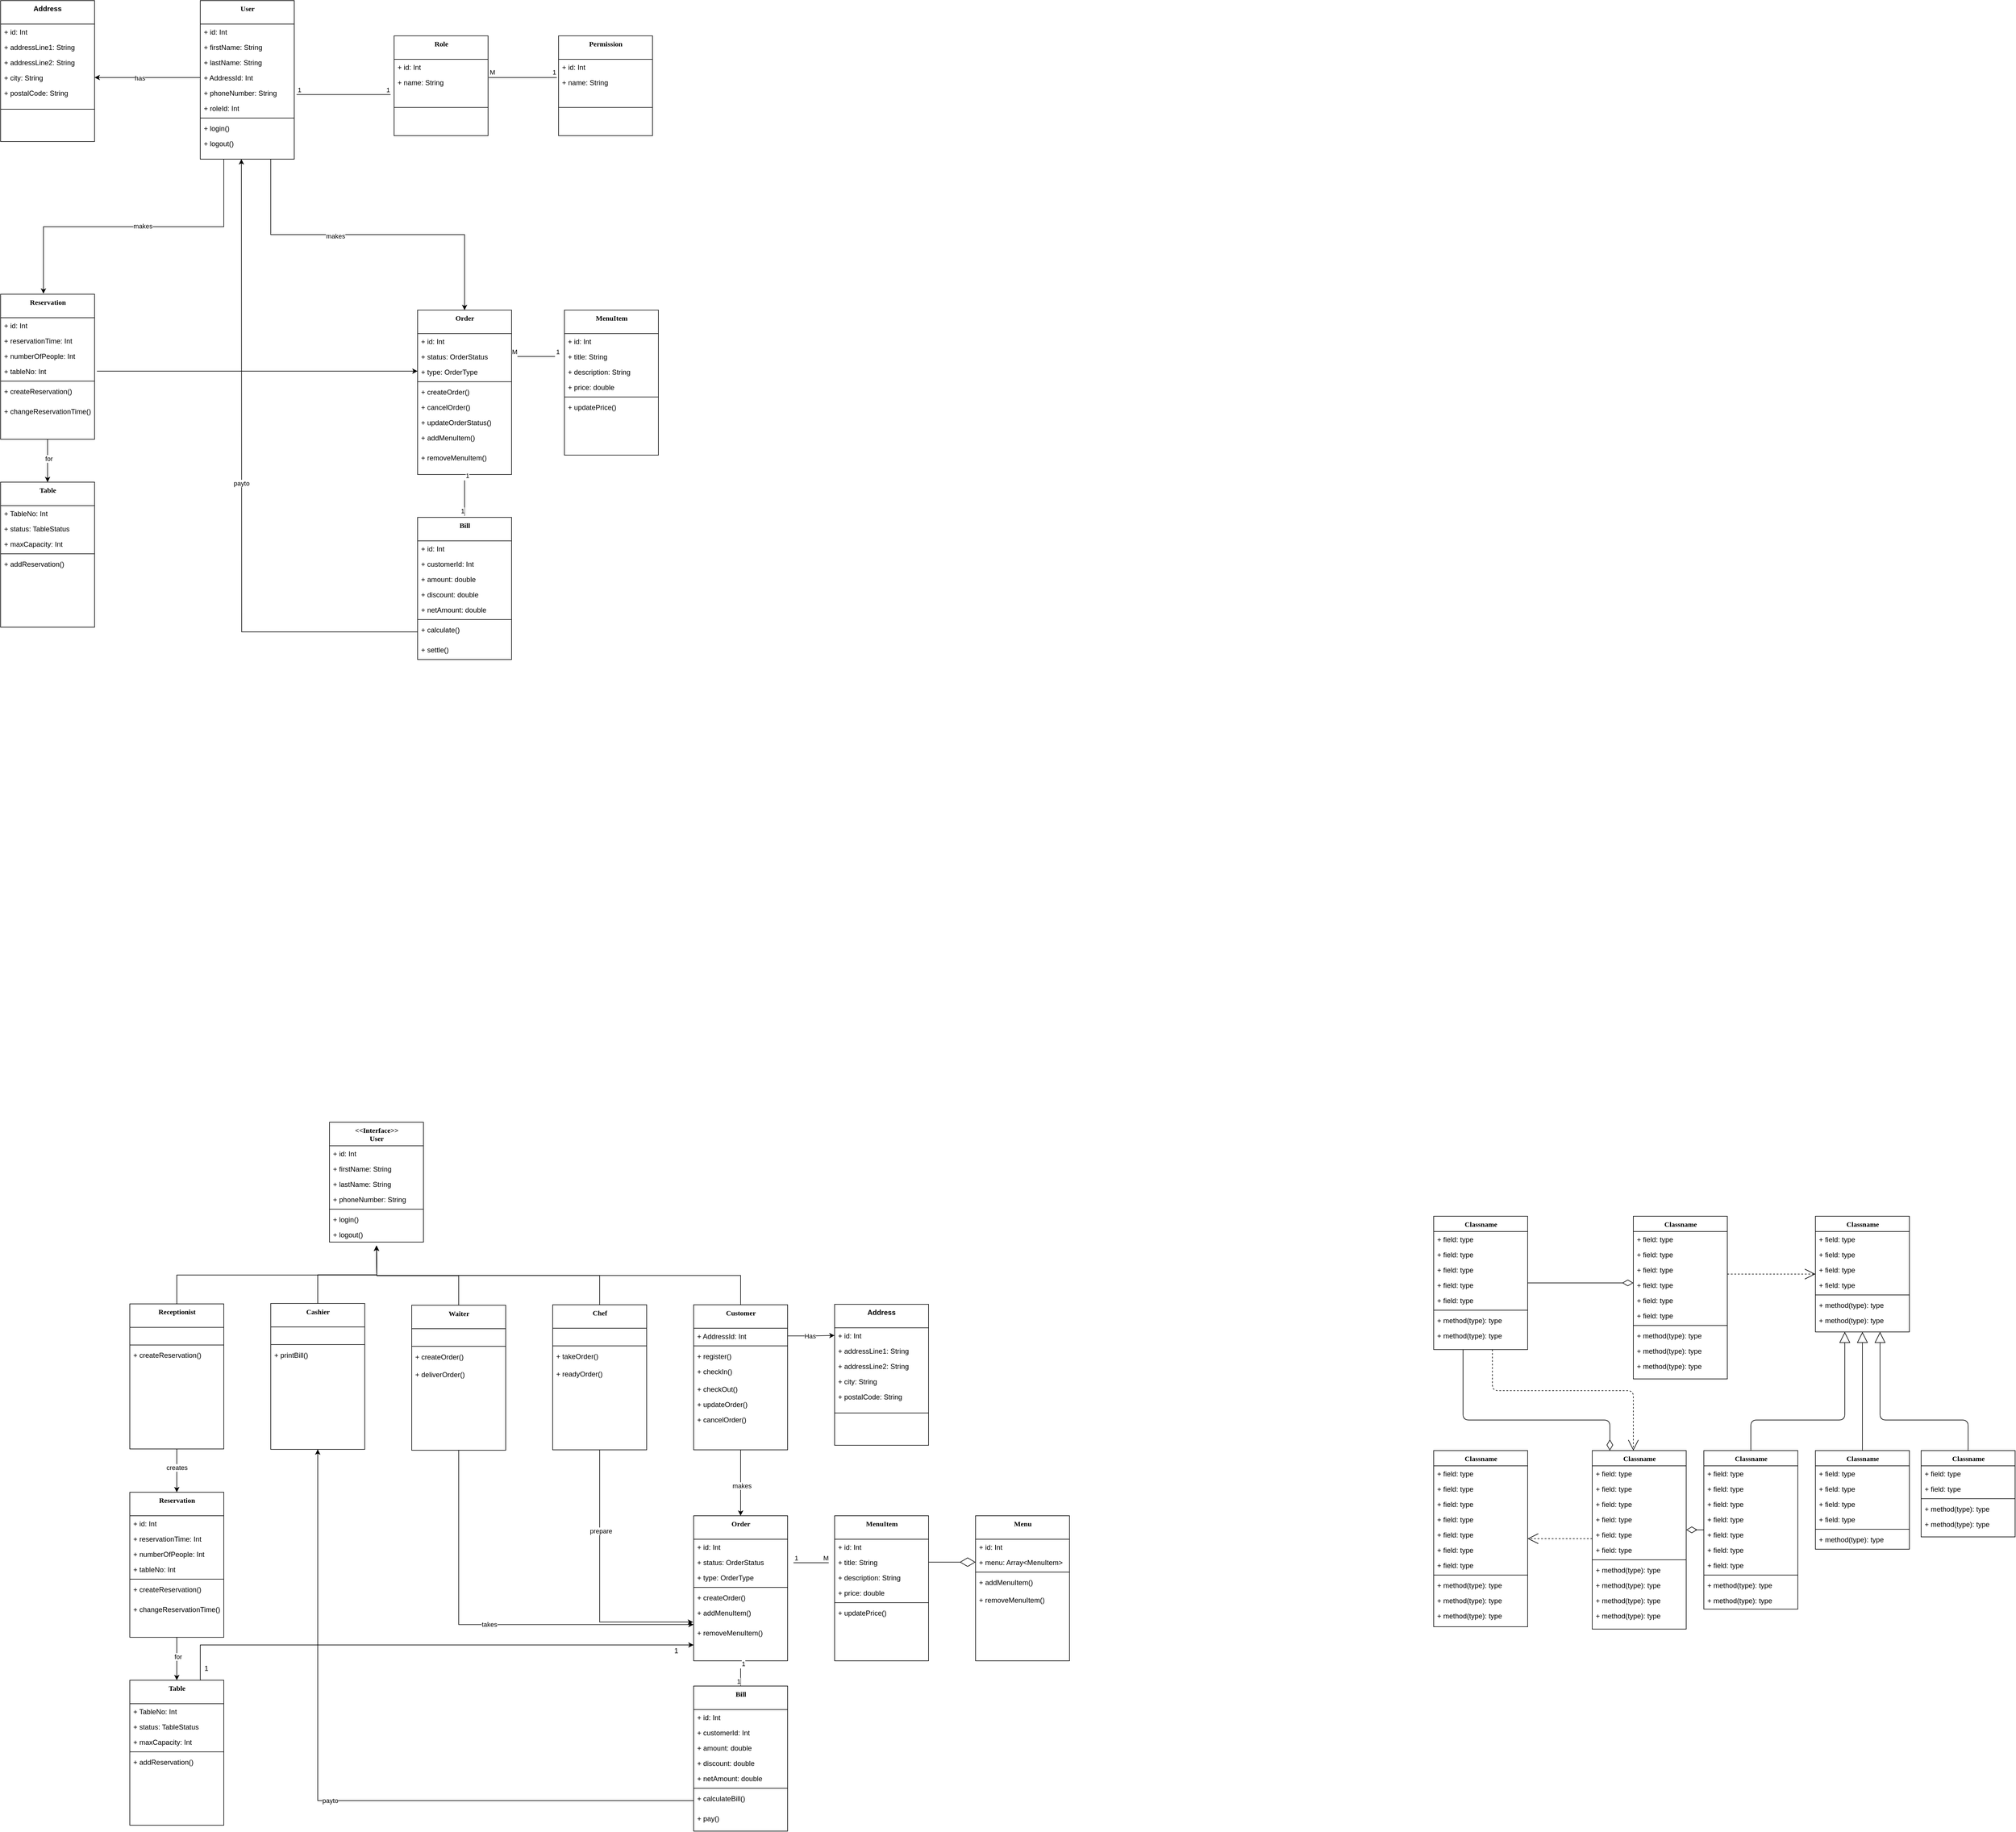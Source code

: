 <mxfile version="15.8.8" type="github">
  <diagram name="Page-1" id="9f46799a-70d6-7492-0946-bef42562c5a5">
    <mxGraphModel dx="1481" dy="952" grid="1" gridSize="10" guides="1" tooltips="1" connect="1" arrows="1" fold="1" page="1" pageScale="1" pageWidth="1100" pageHeight="850" background="none" math="0" shadow="0">
      <root>
        <mxCell id="0" />
        <mxCell id="1" parent="0" />
        <mxCell id="78961159f06e98e8-123" style="edgeStyle=orthogonalEdgeStyle;html=1;labelBackgroundColor=none;startFill=0;startSize=8;endArrow=open;endFill=0;endSize=16;fontFamily=Verdana;fontSize=12;dashed=1;" parent="1" source="78961159f06e98e8-17" target="78961159f06e98e8-69" edge="1">
          <mxGeometry relative="1" as="geometry">
            <Array as="points">
              <mxPoint x="2660" y="2587" />
              <mxPoint x="2900" y="2587" />
            </Array>
          </mxGeometry>
        </mxCell>
        <mxCell id="78961159f06e98e8-124" style="edgeStyle=orthogonalEdgeStyle;html=1;labelBackgroundColor=none;startFill=0;startSize=8;endArrow=diamondThin;endFill=0;endSize=16;fontFamily=Verdana;fontSize=12;" parent="1" source="78961159f06e98e8-17" target="78961159f06e98e8-69" edge="1">
          <mxGeometry relative="1" as="geometry">
            <Array as="points">
              <mxPoint x="2610" y="2637" />
              <mxPoint x="2860" y="2637" />
            </Array>
          </mxGeometry>
        </mxCell>
        <mxCell id="78961159f06e98e8-17" value="Classname" style="swimlane;html=1;fontStyle=1;align=center;verticalAlign=top;childLayout=stackLayout;horizontal=1;startSize=26;horizontalStack=0;resizeParent=1;resizeLast=0;collapsible=1;marginBottom=0;swimlaneFillColor=#ffffff;rounded=0;shadow=0;comic=0;labelBackgroundColor=none;strokeWidth=1;fillColor=none;fontFamily=Verdana;fontSize=12" parent="1" vertex="1">
          <mxGeometry x="2560" y="2290" width="160" height="227" as="geometry" />
        </mxCell>
        <mxCell id="78961159f06e98e8-21" value="+ field: type" style="text;html=1;strokeColor=none;fillColor=none;align=left;verticalAlign=top;spacingLeft=4;spacingRight=4;whiteSpace=wrap;overflow=hidden;rotatable=0;points=[[0,0.5],[1,0.5]];portConstraint=eastwest;" parent="78961159f06e98e8-17" vertex="1">
          <mxGeometry y="26" width="160" height="26" as="geometry" />
        </mxCell>
        <mxCell id="78961159f06e98e8-23" value="+ field: type" style="text;html=1;strokeColor=none;fillColor=none;align=left;verticalAlign=top;spacingLeft=4;spacingRight=4;whiteSpace=wrap;overflow=hidden;rotatable=0;points=[[0,0.5],[1,0.5]];portConstraint=eastwest;" parent="78961159f06e98e8-17" vertex="1">
          <mxGeometry y="52" width="160" height="26" as="geometry" />
        </mxCell>
        <mxCell id="78961159f06e98e8-25" value="+ field: type" style="text;html=1;strokeColor=none;fillColor=none;align=left;verticalAlign=top;spacingLeft=4;spacingRight=4;whiteSpace=wrap;overflow=hidden;rotatable=0;points=[[0,0.5],[1,0.5]];portConstraint=eastwest;" parent="78961159f06e98e8-17" vertex="1">
          <mxGeometry y="78" width="160" height="26" as="geometry" />
        </mxCell>
        <mxCell id="78961159f06e98e8-26" value="+ field: type" style="text;html=1;strokeColor=none;fillColor=none;align=left;verticalAlign=top;spacingLeft=4;spacingRight=4;whiteSpace=wrap;overflow=hidden;rotatable=0;points=[[0,0.5],[1,0.5]];portConstraint=eastwest;" parent="78961159f06e98e8-17" vertex="1">
          <mxGeometry y="104" width="160" height="26" as="geometry" />
        </mxCell>
        <mxCell id="78961159f06e98e8-24" value="+ field: type" style="text;html=1;strokeColor=none;fillColor=none;align=left;verticalAlign=top;spacingLeft=4;spacingRight=4;whiteSpace=wrap;overflow=hidden;rotatable=0;points=[[0,0.5],[1,0.5]];portConstraint=eastwest;" parent="78961159f06e98e8-17" vertex="1">
          <mxGeometry y="130" width="160" height="26" as="geometry" />
        </mxCell>
        <mxCell id="78961159f06e98e8-19" value="" style="line;html=1;strokeWidth=1;fillColor=none;align=left;verticalAlign=middle;spacingTop=-1;spacingLeft=3;spacingRight=3;rotatable=0;labelPosition=right;points=[];portConstraint=eastwest;" parent="78961159f06e98e8-17" vertex="1">
          <mxGeometry y="156" width="160" height="8" as="geometry" />
        </mxCell>
        <mxCell id="78961159f06e98e8-20" value="+ method(type): type" style="text;html=1;strokeColor=none;fillColor=none;align=left;verticalAlign=top;spacingLeft=4;spacingRight=4;whiteSpace=wrap;overflow=hidden;rotatable=0;points=[[0,0.5],[1,0.5]];portConstraint=eastwest;" parent="78961159f06e98e8-17" vertex="1">
          <mxGeometry y="164" width="160" height="26" as="geometry" />
        </mxCell>
        <mxCell id="78961159f06e98e8-27" value="+ method(type): type" style="text;html=1;strokeColor=none;fillColor=none;align=left;verticalAlign=top;spacingLeft=4;spacingRight=4;whiteSpace=wrap;overflow=hidden;rotatable=0;points=[[0,0.5],[1,0.5]];portConstraint=eastwest;" parent="78961159f06e98e8-17" vertex="1">
          <mxGeometry y="190" width="160" height="26" as="geometry" />
        </mxCell>
        <mxCell id="78961159f06e98e8-122" style="edgeStyle=elbowEdgeStyle;html=1;labelBackgroundColor=none;startFill=0;startSize=8;endArrow=open;endFill=0;endSize=16;fontFamily=Verdana;fontSize=12;elbow=vertical;dashed=1;" parent="1" source="78961159f06e98e8-30" target="78961159f06e98e8-43" edge="1">
          <mxGeometry relative="1" as="geometry" />
        </mxCell>
        <mxCell id="78961159f06e98e8-30" value="Classname" style="swimlane;html=1;fontStyle=1;align=center;verticalAlign=top;childLayout=stackLayout;horizontal=1;startSize=26;horizontalStack=0;resizeParent=1;resizeLast=0;collapsible=1;marginBottom=0;swimlaneFillColor=#ffffff;rounded=0;shadow=0;comic=0;labelBackgroundColor=none;strokeWidth=1;fillColor=none;fontFamily=Verdana;fontSize=12" parent="1" vertex="1">
          <mxGeometry x="2900" y="2290" width="160" height="277" as="geometry" />
        </mxCell>
        <mxCell id="78961159f06e98e8-31" value="+ field: type" style="text;html=1;strokeColor=none;fillColor=none;align=left;verticalAlign=top;spacingLeft=4;spacingRight=4;whiteSpace=wrap;overflow=hidden;rotatable=0;points=[[0,0.5],[1,0.5]];portConstraint=eastwest;" parent="78961159f06e98e8-30" vertex="1">
          <mxGeometry y="26" width="160" height="26" as="geometry" />
        </mxCell>
        <mxCell id="78961159f06e98e8-32" value="+ field: type" style="text;html=1;strokeColor=none;fillColor=none;align=left;verticalAlign=top;spacingLeft=4;spacingRight=4;whiteSpace=wrap;overflow=hidden;rotatable=0;points=[[0,0.5],[1,0.5]];portConstraint=eastwest;" parent="78961159f06e98e8-30" vertex="1">
          <mxGeometry y="52" width="160" height="26" as="geometry" />
        </mxCell>
        <mxCell id="78961159f06e98e8-33" value="+ field: type" style="text;html=1;strokeColor=none;fillColor=none;align=left;verticalAlign=top;spacingLeft=4;spacingRight=4;whiteSpace=wrap;overflow=hidden;rotatable=0;points=[[0,0.5],[1,0.5]];portConstraint=eastwest;" parent="78961159f06e98e8-30" vertex="1">
          <mxGeometry y="78" width="160" height="26" as="geometry" />
        </mxCell>
        <mxCell id="78961159f06e98e8-34" value="+ field: type" style="text;html=1;strokeColor=none;fillColor=none;align=left;verticalAlign=top;spacingLeft=4;spacingRight=4;whiteSpace=wrap;overflow=hidden;rotatable=0;points=[[0,0.5],[1,0.5]];portConstraint=eastwest;" parent="78961159f06e98e8-30" vertex="1">
          <mxGeometry y="104" width="160" height="26" as="geometry" />
        </mxCell>
        <mxCell id="78961159f06e98e8-36" value="+ field: type" style="text;html=1;strokeColor=none;fillColor=none;align=left;verticalAlign=top;spacingLeft=4;spacingRight=4;whiteSpace=wrap;overflow=hidden;rotatable=0;points=[[0,0.5],[1,0.5]];portConstraint=eastwest;" parent="78961159f06e98e8-30" vertex="1">
          <mxGeometry y="130" width="160" height="26" as="geometry" />
        </mxCell>
        <mxCell id="78961159f06e98e8-37" value="+ field: type" style="text;html=1;strokeColor=none;fillColor=none;align=left;verticalAlign=top;spacingLeft=4;spacingRight=4;whiteSpace=wrap;overflow=hidden;rotatable=0;points=[[0,0.5],[1,0.5]];portConstraint=eastwest;" parent="78961159f06e98e8-30" vertex="1">
          <mxGeometry y="156" width="160" height="26" as="geometry" />
        </mxCell>
        <mxCell id="78961159f06e98e8-38" value="" style="line;html=1;strokeWidth=1;fillColor=none;align=left;verticalAlign=middle;spacingTop=-1;spacingLeft=3;spacingRight=3;rotatable=0;labelPosition=right;points=[];portConstraint=eastwest;" parent="78961159f06e98e8-30" vertex="1">
          <mxGeometry y="182" width="160" height="8" as="geometry" />
        </mxCell>
        <mxCell id="78961159f06e98e8-39" value="+ method(type): type" style="text;html=1;strokeColor=none;fillColor=none;align=left;verticalAlign=top;spacingLeft=4;spacingRight=4;whiteSpace=wrap;overflow=hidden;rotatable=0;points=[[0,0.5],[1,0.5]];portConstraint=eastwest;" parent="78961159f06e98e8-30" vertex="1">
          <mxGeometry y="190" width="160" height="26" as="geometry" />
        </mxCell>
        <mxCell id="78961159f06e98e8-40" value="+ method(type): type" style="text;html=1;strokeColor=none;fillColor=none;align=left;verticalAlign=top;spacingLeft=4;spacingRight=4;whiteSpace=wrap;overflow=hidden;rotatable=0;points=[[0,0.5],[1,0.5]];portConstraint=eastwest;" parent="78961159f06e98e8-30" vertex="1">
          <mxGeometry y="216" width="160" height="26" as="geometry" />
        </mxCell>
        <mxCell id="78961159f06e98e8-42" value="+ method(type): type" style="text;html=1;strokeColor=none;fillColor=none;align=left;verticalAlign=top;spacingLeft=4;spacingRight=4;whiteSpace=wrap;overflow=hidden;rotatable=0;points=[[0,0.5],[1,0.5]];portConstraint=eastwest;" parent="78961159f06e98e8-30" vertex="1">
          <mxGeometry y="242" width="160" height="26" as="geometry" />
        </mxCell>
        <mxCell id="78961159f06e98e8-43" value="Classname" style="swimlane;html=1;fontStyle=1;align=center;verticalAlign=top;childLayout=stackLayout;horizontal=1;startSize=26;horizontalStack=0;resizeParent=1;resizeLast=0;collapsible=1;marginBottom=0;swimlaneFillColor=#ffffff;rounded=0;shadow=0;comic=0;labelBackgroundColor=none;strokeWidth=1;fillColor=none;fontFamily=Verdana;fontSize=12" parent="1" vertex="1">
          <mxGeometry x="3210" y="2290" width="160" height="197" as="geometry" />
        </mxCell>
        <mxCell id="78961159f06e98e8-44" value="+ field: type" style="text;html=1;strokeColor=none;fillColor=none;align=left;verticalAlign=top;spacingLeft=4;spacingRight=4;whiteSpace=wrap;overflow=hidden;rotatable=0;points=[[0,0.5],[1,0.5]];portConstraint=eastwest;" parent="78961159f06e98e8-43" vertex="1">
          <mxGeometry y="26" width="160" height="26" as="geometry" />
        </mxCell>
        <mxCell id="78961159f06e98e8-45" value="+ field: type" style="text;html=1;strokeColor=none;fillColor=none;align=left;verticalAlign=top;spacingLeft=4;spacingRight=4;whiteSpace=wrap;overflow=hidden;rotatable=0;points=[[0,0.5],[1,0.5]];portConstraint=eastwest;" parent="78961159f06e98e8-43" vertex="1">
          <mxGeometry y="52" width="160" height="26" as="geometry" />
        </mxCell>
        <mxCell id="78961159f06e98e8-49" value="+ field: type" style="text;html=1;strokeColor=none;fillColor=none;align=left;verticalAlign=top;spacingLeft=4;spacingRight=4;whiteSpace=wrap;overflow=hidden;rotatable=0;points=[[0,0.5],[1,0.5]];portConstraint=eastwest;" parent="78961159f06e98e8-43" vertex="1">
          <mxGeometry y="78" width="160" height="26" as="geometry" />
        </mxCell>
        <mxCell id="78961159f06e98e8-50" value="+ field: type" style="text;html=1;strokeColor=none;fillColor=none;align=left;verticalAlign=top;spacingLeft=4;spacingRight=4;whiteSpace=wrap;overflow=hidden;rotatable=0;points=[[0,0.5],[1,0.5]];portConstraint=eastwest;" parent="78961159f06e98e8-43" vertex="1">
          <mxGeometry y="104" width="160" height="26" as="geometry" />
        </mxCell>
        <mxCell id="78961159f06e98e8-51" value="" style="line;html=1;strokeWidth=1;fillColor=none;align=left;verticalAlign=middle;spacingTop=-1;spacingLeft=3;spacingRight=3;rotatable=0;labelPosition=right;points=[];portConstraint=eastwest;" parent="78961159f06e98e8-43" vertex="1">
          <mxGeometry y="130" width="160" height="8" as="geometry" />
        </mxCell>
        <mxCell id="78961159f06e98e8-52" value="+ method(type): type" style="text;html=1;strokeColor=none;fillColor=none;align=left;verticalAlign=top;spacingLeft=4;spacingRight=4;whiteSpace=wrap;overflow=hidden;rotatable=0;points=[[0,0.5],[1,0.5]];portConstraint=eastwest;" parent="78961159f06e98e8-43" vertex="1">
          <mxGeometry y="138" width="160" height="26" as="geometry" />
        </mxCell>
        <mxCell id="78961159f06e98e8-53" value="+ method(type): type" style="text;html=1;strokeColor=none;fillColor=none;align=left;verticalAlign=top;spacingLeft=4;spacingRight=4;whiteSpace=wrap;overflow=hidden;rotatable=0;points=[[0,0.5],[1,0.5]];portConstraint=eastwest;" parent="78961159f06e98e8-43" vertex="1">
          <mxGeometry y="164" width="160" height="26" as="geometry" />
        </mxCell>
        <mxCell id="78961159f06e98e8-129" style="edgeStyle=elbowEdgeStyle;html=1;labelBackgroundColor=none;startFill=0;startSize=8;endArrow=open;endFill=0;endSize=16;fontFamily=Verdana;fontSize=12;elbow=vertical;dashed=1;" parent="1" source="78961159f06e98e8-69" target="78961159f06e98e8-56" edge="1">
          <mxGeometry relative="1" as="geometry" />
        </mxCell>
        <mxCell id="78961159f06e98e8-56" value="Classname" style="swimlane;html=1;fontStyle=1;align=center;verticalAlign=top;childLayout=stackLayout;horizontal=1;startSize=26;horizontalStack=0;resizeParent=1;resizeLast=0;collapsible=1;marginBottom=0;swimlaneFillColor=#ffffff;rounded=0;shadow=0;comic=0;labelBackgroundColor=none;strokeWidth=1;fillColor=none;fontFamily=Verdana;fontSize=12" parent="1" vertex="1">
          <mxGeometry x="2560" y="2689" width="160" height="300" as="geometry" />
        </mxCell>
        <mxCell id="78961159f06e98e8-57" value="+ field: type" style="text;html=1;strokeColor=none;fillColor=none;align=left;verticalAlign=top;spacingLeft=4;spacingRight=4;whiteSpace=wrap;overflow=hidden;rotatable=0;points=[[0,0.5],[1,0.5]];portConstraint=eastwest;" parent="78961159f06e98e8-56" vertex="1">
          <mxGeometry y="26" width="160" height="26" as="geometry" />
        </mxCell>
        <mxCell id="78961159f06e98e8-58" value="+ field: type" style="text;html=1;strokeColor=none;fillColor=none;align=left;verticalAlign=top;spacingLeft=4;spacingRight=4;whiteSpace=wrap;overflow=hidden;rotatable=0;points=[[0,0.5],[1,0.5]];portConstraint=eastwest;" parent="78961159f06e98e8-56" vertex="1">
          <mxGeometry y="52" width="160" height="26" as="geometry" />
        </mxCell>
        <mxCell id="78961159f06e98e8-59" value="+ field: type" style="text;html=1;strokeColor=none;fillColor=none;align=left;verticalAlign=top;spacingLeft=4;spacingRight=4;whiteSpace=wrap;overflow=hidden;rotatable=0;points=[[0,0.5],[1,0.5]];portConstraint=eastwest;" parent="78961159f06e98e8-56" vertex="1">
          <mxGeometry y="78" width="160" height="26" as="geometry" />
        </mxCell>
        <mxCell id="78961159f06e98e8-60" value="+ field: type" style="text;html=1;strokeColor=none;fillColor=none;align=left;verticalAlign=top;spacingLeft=4;spacingRight=4;whiteSpace=wrap;overflow=hidden;rotatable=0;points=[[0,0.5],[1,0.5]];portConstraint=eastwest;" parent="78961159f06e98e8-56" vertex="1">
          <mxGeometry y="104" width="160" height="26" as="geometry" />
        </mxCell>
        <mxCell id="78961159f06e98e8-61" value="+ field: type" style="text;html=1;strokeColor=none;fillColor=none;align=left;verticalAlign=top;spacingLeft=4;spacingRight=4;whiteSpace=wrap;overflow=hidden;rotatable=0;points=[[0,0.5],[1,0.5]];portConstraint=eastwest;" parent="78961159f06e98e8-56" vertex="1">
          <mxGeometry y="130" width="160" height="26" as="geometry" />
        </mxCell>
        <mxCell id="78961159f06e98e8-62" value="+ field: type" style="text;html=1;strokeColor=none;fillColor=none;align=left;verticalAlign=top;spacingLeft=4;spacingRight=4;whiteSpace=wrap;overflow=hidden;rotatable=0;points=[[0,0.5],[1,0.5]];portConstraint=eastwest;" parent="78961159f06e98e8-56" vertex="1">
          <mxGeometry y="156" width="160" height="26" as="geometry" />
        </mxCell>
        <mxCell id="78961159f06e98e8-63" value="+ field: type" style="text;html=1;strokeColor=none;fillColor=none;align=left;verticalAlign=top;spacingLeft=4;spacingRight=4;whiteSpace=wrap;overflow=hidden;rotatable=0;points=[[0,0.5],[1,0.5]];portConstraint=eastwest;" parent="78961159f06e98e8-56" vertex="1">
          <mxGeometry y="182" width="160" height="26" as="geometry" />
        </mxCell>
        <mxCell id="78961159f06e98e8-64" value="" style="line;html=1;strokeWidth=1;fillColor=none;align=left;verticalAlign=middle;spacingTop=-1;spacingLeft=3;spacingRight=3;rotatable=0;labelPosition=right;points=[];portConstraint=eastwest;" parent="78961159f06e98e8-56" vertex="1">
          <mxGeometry y="208" width="160" height="8" as="geometry" />
        </mxCell>
        <mxCell id="78961159f06e98e8-65" value="+ method(type): type" style="text;html=1;strokeColor=none;fillColor=none;align=left;verticalAlign=top;spacingLeft=4;spacingRight=4;whiteSpace=wrap;overflow=hidden;rotatable=0;points=[[0,0.5],[1,0.5]];portConstraint=eastwest;" parent="78961159f06e98e8-56" vertex="1">
          <mxGeometry y="216" width="160" height="26" as="geometry" />
        </mxCell>
        <mxCell id="78961159f06e98e8-66" value="+ method(type): type" style="text;html=1;strokeColor=none;fillColor=none;align=left;verticalAlign=top;spacingLeft=4;spacingRight=4;whiteSpace=wrap;overflow=hidden;rotatable=0;points=[[0,0.5],[1,0.5]];portConstraint=eastwest;" parent="78961159f06e98e8-56" vertex="1">
          <mxGeometry y="242" width="160" height="26" as="geometry" />
        </mxCell>
        <mxCell id="78961159f06e98e8-68" value="+ method(type): type" style="text;html=1;strokeColor=none;fillColor=none;align=left;verticalAlign=top;spacingLeft=4;spacingRight=4;whiteSpace=wrap;overflow=hidden;rotatable=0;points=[[0,0.5],[1,0.5]];portConstraint=eastwest;" parent="78961159f06e98e8-56" vertex="1">
          <mxGeometry y="268" width="160" height="26" as="geometry" />
        </mxCell>
        <mxCell id="78961159f06e98e8-130" style="edgeStyle=elbowEdgeStyle;html=1;labelBackgroundColor=none;startFill=0;startSize=8;endArrow=diamondThin;endFill=0;endSize=16;fontFamily=Verdana;fontSize=12;elbow=vertical;" parent="1" source="78961159f06e98e8-82" target="78961159f06e98e8-69" edge="1">
          <mxGeometry relative="1" as="geometry" />
        </mxCell>
        <mxCell id="78961159f06e98e8-69" value="Classname" style="swimlane;html=1;fontStyle=1;align=center;verticalAlign=top;childLayout=stackLayout;horizontal=1;startSize=26;horizontalStack=0;resizeParent=1;resizeLast=0;collapsible=1;marginBottom=0;swimlaneFillColor=#ffffff;rounded=0;shadow=0;comic=0;labelBackgroundColor=none;strokeWidth=1;fillColor=none;fontFamily=Verdana;fontSize=12" parent="1" vertex="1">
          <mxGeometry x="2830" y="2689" width="160" height="304" as="geometry" />
        </mxCell>
        <mxCell id="78961159f06e98e8-70" value="+ field: type" style="text;html=1;strokeColor=none;fillColor=none;align=left;verticalAlign=top;spacingLeft=4;spacingRight=4;whiteSpace=wrap;overflow=hidden;rotatable=0;points=[[0,0.5],[1,0.5]];portConstraint=eastwest;" parent="78961159f06e98e8-69" vertex="1">
          <mxGeometry y="26" width="160" height="26" as="geometry" />
        </mxCell>
        <mxCell id="78961159f06e98e8-71" value="+ field: type" style="text;html=1;strokeColor=none;fillColor=none;align=left;verticalAlign=top;spacingLeft=4;spacingRight=4;whiteSpace=wrap;overflow=hidden;rotatable=0;points=[[0,0.5],[1,0.5]];portConstraint=eastwest;" parent="78961159f06e98e8-69" vertex="1">
          <mxGeometry y="52" width="160" height="26" as="geometry" />
        </mxCell>
        <mxCell id="78961159f06e98e8-72" value="+ field: type" style="text;html=1;strokeColor=none;fillColor=none;align=left;verticalAlign=top;spacingLeft=4;spacingRight=4;whiteSpace=wrap;overflow=hidden;rotatable=0;points=[[0,0.5],[1,0.5]];portConstraint=eastwest;" parent="78961159f06e98e8-69" vertex="1">
          <mxGeometry y="78" width="160" height="26" as="geometry" />
        </mxCell>
        <mxCell id="78961159f06e98e8-74" value="+ field: type" style="text;html=1;strokeColor=none;fillColor=none;align=left;verticalAlign=top;spacingLeft=4;spacingRight=4;whiteSpace=wrap;overflow=hidden;rotatable=0;points=[[0,0.5],[1,0.5]];portConstraint=eastwest;" parent="78961159f06e98e8-69" vertex="1">
          <mxGeometry y="104" width="160" height="26" as="geometry" />
        </mxCell>
        <mxCell id="78961159f06e98e8-75" value="+ field: type" style="text;html=1;strokeColor=none;fillColor=none;align=left;verticalAlign=top;spacingLeft=4;spacingRight=4;whiteSpace=wrap;overflow=hidden;rotatable=0;points=[[0,0.5],[1,0.5]];portConstraint=eastwest;" parent="78961159f06e98e8-69" vertex="1">
          <mxGeometry y="130" width="160" height="26" as="geometry" />
        </mxCell>
        <mxCell id="78961159f06e98e8-76" value="+ field: type" style="text;html=1;strokeColor=none;fillColor=none;align=left;verticalAlign=top;spacingLeft=4;spacingRight=4;whiteSpace=wrap;overflow=hidden;rotatable=0;points=[[0,0.5],[1,0.5]];portConstraint=eastwest;" parent="78961159f06e98e8-69" vertex="1">
          <mxGeometry y="156" width="160" height="26" as="geometry" />
        </mxCell>
        <mxCell id="78961159f06e98e8-77" value="" style="line;html=1;strokeWidth=1;fillColor=none;align=left;verticalAlign=middle;spacingTop=-1;spacingLeft=3;spacingRight=3;rotatable=0;labelPosition=right;points=[];portConstraint=eastwest;" parent="78961159f06e98e8-69" vertex="1">
          <mxGeometry y="182" width="160" height="8" as="geometry" />
        </mxCell>
        <mxCell id="78961159f06e98e8-78" value="+ method(type): type" style="text;html=1;strokeColor=none;fillColor=none;align=left;verticalAlign=top;spacingLeft=4;spacingRight=4;whiteSpace=wrap;overflow=hidden;rotatable=0;points=[[0,0.5],[1,0.5]];portConstraint=eastwest;" parent="78961159f06e98e8-69" vertex="1">
          <mxGeometry y="190" width="160" height="26" as="geometry" />
        </mxCell>
        <mxCell id="78961159f06e98e8-79" value="+ method(type): type" style="text;html=1;strokeColor=none;fillColor=none;align=left;verticalAlign=top;spacingLeft=4;spacingRight=4;whiteSpace=wrap;overflow=hidden;rotatable=0;points=[[0,0.5],[1,0.5]];portConstraint=eastwest;" parent="78961159f06e98e8-69" vertex="1">
          <mxGeometry y="216" width="160" height="26" as="geometry" />
        </mxCell>
        <mxCell id="78961159f06e98e8-80" value="+ method(type): type" style="text;html=1;strokeColor=none;fillColor=none;align=left;verticalAlign=top;spacingLeft=4;spacingRight=4;whiteSpace=wrap;overflow=hidden;rotatable=0;points=[[0,0.5],[1,0.5]];portConstraint=eastwest;" parent="78961159f06e98e8-69" vertex="1">
          <mxGeometry y="242" width="160" height="26" as="geometry" />
        </mxCell>
        <mxCell id="78961159f06e98e8-81" value="+ method(type): type" style="text;html=1;strokeColor=none;fillColor=none;align=left;verticalAlign=top;spacingLeft=4;spacingRight=4;whiteSpace=wrap;overflow=hidden;rotatable=0;points=[[0,0.5],[1,0.5]];portConstraint=eastwest;" parent="78961159f06e98e8-69" vertex="1">
          <mxGeometry y="268" width="160" height="26" as="geometry" />
        </mxCell>
        <mxCell id="78961159f06e98e8-128" style="edgeStyle=orthogonalEdgeStyle;html=1;labelBackgroundColor=none;startFill=0;startSize=8;endArrow=block;endFill=0;endSize=16;fontFamily=Verdana;fontSize=12;" parent="1" source="78961159f06e98e8-82" target="78961159f06e98e8-43" edge="1">
          <mxGeometry relative="1" as="geometry">
            <Array as="points">
              <mxPoint x="3100" y="2637" />
              <mxPoint x="3260" y="2637" />
            </Array>
          </mxGeometry>
        </mxCell>
        <mxCell id="78961159f06e98e8-82" value="Classname" style="swimlane;html=1;fontStyle=1;align=center;verticalAlign=top;childLayout=stackLayout;horizontal=1;startSize=26;horizontalStack=0;resizeParent=1;resizeLast=0;collapsible=1;marginBottom=0;swimlaneFillColor=#ffffff;rounded=0;shadow=0;comic=0;labelBackgroundColor=none;strokeWidth=1;fillColor=none;fontFamily=Verdana;fontSize=12" parent="1" vertex="1">
          <mxGeometry x="3020" y="2689" width="160" height="270" as="geometry" />
        </mxCell>
        <mxCell id="78961159f06e98e8-83" value="+ field: type" style="text;html=1;strokeColor=none;fillColor=none;align=left;verticalAlign=top;spacingLeft=4;spacingRight=4;whiteSpace=wrap;overflow=hidden;rotatable=0;points=[[0,0.5],[1,0.5]];portConstraint=eastwest;" parent="78961159f06e98e8-82" vertex="1">
          <mxGeometry y="26" width="160" height="26" as="geometry" />
        </mxCell>
        <mxCell id="78961159f06e98e8-84" value="+ field: type" style="text;html=1;strokeColor=none;fillColor=none;align=left;verticalAlign=top;spacingLeft=4;spacingRight=4;whiteSpace=wrap;overflow=hidden;rotatable=0;points=[[0,0.5],[1,0.5]];portConstraint=eastwest;" parent="78961159f06e98e8-82" vertex="1">
          <mxGeometry y="52" width="160" height="26" as="geometry" />
        </mxCell>
        <mxCell id="78961159f06e98e8-85" value="+ field: type" style="text;html=1;strokeColor=none;fillColor=none;align=left;verticalAlign=top;spacingLeft=4;spacingRight=4;whiteSpace=wrap;overflow=hidden;rotatable=0;points=[[0,0.5],[1,0.5]];portConstraint=eastwest;" parent="78961159f06e98e8-82" vertex="1">
          <mxGeometry y="78" width="160" height="26" as="geometry" />
        </mxCell>
        <mxCell id="78961159f06e98e8-86" value="+ field: type" style="text;html=1;strokeColor=none;fillColor=none;align=left;verticalAlign=top;spacingLeft=4;spacingRight=4;whiteSpace=wrap;overflow=hidden;rotatable=0;points=[[0,0.5],[1,0.5]];portConstraint=eastwest;" parent="78961159f06e98e8-82" vertex="1">
          <mxGeometry y="104" width="160" height="26" as="geometry" />
        </mxCell>
        <mxCell id="78961159f06e98e8-87" value="+ field: type" style="text;html=1;strokeColor=none;fillColor=none;align=left;verticalAlign=top;spacingLeft=4;spacingRight=4;whiteSpace=wrap;overflow=hidden;rotatable=0;points=[[0,0.5],[1,0.5]];portConstraint=eastwest;" parent="78961159f06e98e8-82" vertex="1">
          <mxGeometry y="130" width="160" height="26" as="geometry" />
        </mxCell>
        <mxCell id="78961159f06e98e8-88" value="+ field: type" style="text;html=1;strokeColor=none;fillColor=none;align=left;verticalAlign=top;spacingLeft=4;spacingRight=4;whiteSpace=wrap;overflow=hidden;rotatable=0;points=[[0,0.5],[1,0.5]];portConstraint=eastwest;" parent="78961159f06e98e8-82" vertex="1">
          <mxGeometry y="156" width="160" height="26" as="geometry" />
        </mxCell>
        <mxCell id="78961159f06e98e8-89" value="+ field: type" style="text;html=1;strokeColor=none;fillColor=none;align=left;verticalAlign=top;spacingLeft=4;spacingRight=4;whiteSpace=wrap;overflow=hidden;rotatable=0;points=[[0,0.5],[1,0.5]];portConstraint=eastwest;" parent="78961159f06e98e8-82" vertex="1">
          <mxGeometry y="182" width="160" height="26" as="geometry" />
        </mxCell>
        <mxCell id="78961159f06e98e8-90" value="" style="line;html=1;strokeWidth=1;fillColor=none;align=left;verticalAlign=middle;spacingTop=-1;spacingLeft=3;spacingRight=3;rotatable=0;labelPosition=right;points=[];portConstraint=eastwest;" parent="78961159f06e98e8-82" vertex="1">
          <mxGeometry y="208" width="160" height="8" as="geometry" />
        </mxCell>
        <mxCell id="78961159f06e98e8-91" value="+ method(type): type" style="text;html=1;strokeColor=none;fillColor=none;align=left;verticalAlign=top;spacingLeft=4;spacingRight=4;whiteSpace=wrap;overflow=hidden;rotatable=0;points=[[0,0.5],[1,0.5]];portConstraint=eastwest;" parent="78961159f06e98e8-82" vertex="1">
          <mxGeometry y="216" width="160" height="26" as="geometry" />
        </mxCell>
        <mxCell id="78961159f06e98e8-94" value="+ method(type): type" style="text;html=1;strokeColor=none;fillColor=none;align=left;verticalAlign=top;spacingLeft=4;spacingRight=4;whiteSpace=wrap;overflow=hidden;rotatable=0;points=[[0,0.5],[1,0.5]];portConstraint=eastwest;" parent="78961159f06e98e8-82" vertex="1">
          <mxGeometry y="242" width="160" height="26" as="geometry" />
        </mxCell>
        <mxCell id="78961159f06e98e8-127" style="edgeStyle=orthogonalEdgeStyle;html=1;labelBackgroundColor=none;startFill=0;startSize=8;endArrow=block;endFill=0;endSize=16;fontFamily=Verdana;fontSize=12;" parent="1" source="78961159f06e98e8-95" target="78961159f06e98e8-43" edge="1">
          <mxGeometry relative="1" as="geometry" />
        </mxCell>
        <mxCell id="78961159f06e98e8-95" value="Classname" style="swimlane;html=1;fontStyle=1;align=center;verticalAlign=top;childLayout=stackLayout;horizontal=1;startSize=26;horizontalStack=0;resizeParent=1;resizeLast=0;collapsible=1;marginBottom=0;swimlaneFillColor=#ffffff;rounded=0;shadow=0;comic=0;labelBackgroundColor=none;strokeWidth=1;fillColor=none;fontFamily=Verdana;fontSize=12" parent="1" vertex="1">
          <mxGeometry x="3210" y="2689" width="160" height="168" as="geometry" />
        </mxCell>
        <mxCell id="78961159f06e98e8-96" value="+ field: type" style="text;html=1;strokeColor=none;fillColor=none;align=left;verticalAlign=top;spacingLeft=4;spacingRight=4;whiteSpace=wrap;overflow=hidden;rotatable=0;points=[[0,0.5],[1,0.5]];portConstraint=eastwest;" parent="78961159f06e98e8-95" vertex="1">
          <mxGeometry y="26" width="160" height="26" as="geometry" />
        </mxCell>
        <mxCell id="78961159f06e98e8-97" value="+ field: type" style="text;html=1;strokeColor=none;fillColor=none;align=left;verticalAlign=top;spacingLeft=4;spacingRight=4;whiteSpace=wrap;overflow=hidden;rotatable=0;points=[[0,0.5],[1,0.5]];portConstraint=eastwest;" parent="78961159f06e98e8-95" vertex="1">
          <mxGeometry y="52" width="160" height="26" as="geometry" />
        </mxCell>
        <mxCell id="78961159f06e98e8-98" value="+ field: type" style="text;html=1;strokeColor=none;fillColor=none;align=left;verticalAlign=top;spacingLeft=4;spacingRight=4;whiteSpace=wrap;overflow=hidden;rotatable=0;points=[[0,0.5],[1,0.5]];portConstraint=eastwest;" parent="78961159f06e98e8-95" vertex="1">
          <mxGeometry y="78" width="160" height="26" as="geometry" />
        </mxCell>
        <mxCell id="78961159f06e98e8-102" value="+ field: type" style="text;html=1;strokeColor=none;fillColor=none;align=left;verticalAlign=top;spacingLeft=4;spacingRight=4;whiteSpace=wrap;overflow=hidden;rotatable=0;points=[[0,0.5],[1,0.5]];portConstraint=eastwest;" parent="78961159f06e98e8-95" vertex="1">
          <mxGeometry y="104" width="160" height="26" as="geometry" />
        </mxCell>
        <mxCell id="78961159f06e98e8-103" value="" style="line;html=1;strokeWidth=1;fillColor=none;align=left;verticalAlign=middle;spacingTop=-1;spacingLeft=3;spacingRight=3;rotatable=0;labelPosition=right;points=[];portConstraint=eastwest;" parent="78961159f06e98e8-95" vertex="1">
          <mxGeometry y="130" width="160" height="8" as="geometry" />
        </mxCell>
        <mxCell id="78961159f06e98e8-104" value="+ method(type): type" style="text;html=1;strokeColor=none;fillColor=none;align=left;verticalAlign=top;spacingLeft=4;spacingRight=4;whiteSpace=wrap;overflow=hidden;rotatable=0;points=[[0,0.5],[1,0.5]];portConstraint=eastwest;" parent="78961159f06e98e8-95" vertex="1">
          <mxGeometry y="138" width="160" height="26" as="geometry" />
        </mxCell>
        <mxCell id="78961159f06e98e8-126" style="edgeStyle=orthogonalEdgeStyle;html=1;labelBackgroundColor=none;startFill=0;startSize=8;endArrow=block;endFill=0;endSize=16;fontFamily=Verdana;fontSize=12;" parent="1" source="78961159f06e98e8-108" target="78961159f06e98e8-43" edge="1">
          <mxGeometry relative="1" as="geometry">
            <Array as="points">
              <mxPoint x="3470" y="2637" />
              <mxPoint x="3320" y="2637" />
            </Array>
          </mxGeometry>
        </mxCell>
        <mxCell id="78961159f06e98e8-108" value="Classname" style="swimlane;html=1;fontStyle=1;align=center;verticalAlign=top;childLayout=stackLayout;horizontal=1;startSize=26;horizontalStack=0;resizeParent=1;resizeLast=0;collapsible=1;marginBottom=0;swimlaneFillColor=#ffffff;rounded=0;shadow=0;comic=0;labelBackgroundColor=none;strokeWidth=1;fillColor=none;fontFamily=Verdana;fontSize=12" parent="1" vertex="1">
          <mxGeometry x="3390" y="2689" width="160" height="147" as="geometry" />
        </mxCell>
        <mxCell id="78961159f06e98e8-109" value="+ field: type" style="text;html=1;strokeColor=none;fillColor=none;align=left;verticalAlign=top;spacingLeft=4;spacingRight=4;whiteSpace=wrap;overflow=hidden;rotatable=0;points=[[0,0.5],[1,0.5]];portConstraint=eastwest;" parent="78961159f06e98e8-108" vertex="1">
          <mxGeometry y="26" width="160" height="26" as="geometry" />
        </mxCell>
        <mxCell id="78961159f06e98e8-110" value="+ field: type" style="text;html=1;strokeColor=none;fillColor=none;align=left;verticalAlign=top;spacingLeft=4;spacingRight=4;whiteSpace=wrap;overflow=hidden;rotatable=0;points=[[0,0.5],[1,0.5]];portConstraint=eastwest;" parent="78961159f06e98e8-108" vertex="1">
          <mxGeometry y="52" width="160" height="26" as="geometry" />
        </mxCell>
        <mxCell id="78961159f06e98e8-116" value="" style="line;html=1;strokeWidth=1;fillColor=none;align=left;verticalAlign=middle;spacingTop=-1;spacingLeft=3;spacingRight=3;rotatable=0;labelPosition=right;points=[];portConstraint=eastwest;" parent="78961159f06e98e8-108" vertex="1">
          <mxGeometry y="78" width="160" height="8" as="geometry" />
        </mxCell>
        <mxCell id="78961159f06e98e8-117" value="+ method(type): type" style="text;html=1;strokeColor=none;fillColor=none;align=left;verticalAlign=top;spacingLeft=4;spacingRight=4;whiteSpace=wrap;overflow=hidden;rotatable=0;points=[[0,0.5],[1,0.5]];portConstraint=eastwest;" parent="78961159f06e98e8-108" vertex="1">
          <mxGeometry y="86" width="160" height="26" as="geometry" />
        </mxCell>
        <mxCell id="78961159f06e98e8-120" value="+ method(type): type" style="text;html=1;strokeColor=none;fillColor=none;align=left;verticalAlign=top;spacingLeft=4;spacingRight=4;whiteSpace=wrap;overflow=hidden;rotatable=0;points=[[0,0.5],[1,0.5]];portConstraint=eastwest;" parent="78961159f06e98e8-108" vertex="1">
          <mxGeometry y="112" width="160" height="26" as="geometry" />
        </mxCell>
        <mxCell id="78961159f06e98e8-121" style="edgeStyle=elbowEdgeStyle;html=1;labelBackgroundColor=none;startFill=0;startSize=8;endArrow=diamondThin;endFill=0;endSize=16;fontFamily=Verdana;fontSize=12;elbow=vertical;" parent="1" source="78961159f06e98e8-17" target="78961159f06e98e8-30" edge="1">
          <mxGeometry relative="1" as="geometry">
            <mxPoint x="2720" y="2466.882" as="sourcePoint" />
          </mxGeometry>
        </mxCell>
        <mxCell id="-a9N3PK0sOj_vqZ173sk-152" style="edgeStyle=orthogonalEdgeStyle;rounded=0;orthogonalLoop=1;jettySize=auto;html=1;exitX=0.25;exitY=1;exitDx=0;exitDy=0;entryX=0.456;entryY=-0.004;entryDx=0;entryDy=0;entryPerimeter=0;" edge="1" parent="1" source="9VZ28kLvIXh_YTo2JyG1-3" target="9VZ28kLvIXh_YTo2JyG1-73">
          <mxGeometry relative="1" as="geometry" />
        </mxCell>
        <mxCell id="-a9N3PK0sOj_vqZ173sk-153" value="makes" style="edgeLabel;html=1;align=center;verticalAlign=middle;resizable=0;points=[];" vertex="1" connectable="0" parent="-a9N3PK0sOj_vqZ173sk-152">
          <mxGeometry x="-0.055" y="-1" relative="1" as="geometry">
            <mxPoint as="offset" />
          </mxGeometry>
        </mxCell>
        <mxCell id="-a9N3PK0sOj_vqZ173sk-154" style="edgeStyle=orthogonalEdgeStyle;rounded=0;orthogonalLoop=1;jettySize=auto;html=1;exitX=0.75;exitY=1;exitDx=0;exitDy=0;entryX=0.5;entryY=0;entryDx=0;entryDy=0;" edge="1" parent="1" source="9VZ28kLvIXh_YTo2JyG1-3" target="9VZ28kLvIXh_YTo2JyG1-92">
          <mxGeometry relative="1" as="geometry">
            <mxPoint x="900" y="740" as="targetPoint" />
          </mxGeometry>
        </mxCell>
        <mxCell id="-a9N3PK0sOj_vqZ173sk-155" value="makes" style="edgeLabel;html=1;align=center;verticalAlign=middle;resizable=0;points=[];" vertex="1" connectable="0" parent="-a9N3PK0sOj_vqZ173sk-154">
          <mxGeometry x="-0.193" y="-1" relative="1" as="geometry">
            <mxPoint x="1" y="1" as="offset" />
          </mxGeometry>
        </mxCell>
        <mxCell id="9VZ28kLvIXh_YTo2JyG1-3" value="User" style="swimlane;html=1;fontStyle=1;align=center;verticalAlign=top;childLayout=stackLayout;horizontal=1;startSize=40;horizontalStack=0;resizeParent=1;resizeLast=0;collapsible=1;marginBottom=0;swimlaneFillColor=#ffffff;rounded=0;shadow=0;comic=0;labelBackgroundColor=none;strokeWidth=1;fillColor=none;fontFamily=Verdana;fontSize=12" parent="1" vertex="1">
          <mxGeometry x="460" y="220" width="160" height="270" as="geometry">
            <mxRectangle x="460" y="100" width="140" height="50" as="alternateBounds" />
          </mxGeometry>
        </mxCell>
        <mxCell id="9VZ28kLvIXh_YTo2JyG1-48" value="+ id: Int" style="text;html=1;strokeColor=none;fillColor=none;align=left;verticalAlign=top;spacingLeft=4;spacingRight=4;whiteSpace=wrap;overflow=hidden;rotatable=0;points=[[0,0.5],[1,0.5]];portConstraint=eastwest;" parent="9VZ28kLvIXh_YTo2JyG1-3" vertex="1">
          <mxGeometry y="40" width="160" height="26" as="geometry" />
        </mxCell>
        <mxCell id="9VZ28kLvIXh_YTo2JyG1-4" value="+ firstName: String" style="text;html=1;strokeColor=none;fillColor=none;align=left;verticalAlign=top;spacingLeft=4;spacingRight=4;whiteSpace=wrap;overflow=hidden;rotatable=0;points=[[0,0.5],[1,0.5]];portConstraint=eastwest;" parent="9VZ28kLvIXh_YTo2JyG1-3" vertex="1">
          <mxGeometry y="66" width="160" height="26" as="geometry" />
        </mxCell>
        <mxCell id="9VZ28kLvIXh_YTo2JyG1-5" value="+ lastName: String" style="text;html=1;strokeColor=none;fillColor=none;align=left;verticalAlign=top;spacingLeft=4;spacingRight=4;whiteSpace=wrap;overflow=hidden;rotatable=0;points=[[0,0.5],[1,0.5]];portConstraint=eastwest;" parent="9VZ28kLvIXh_YTo2JyG1-3" vertex="1">
          <mxGeometry y="92" width="160" height="26" as="geometry" />
        </mxCell>
        <mxCell id="-a9N3PK0sOj_vqZ173sk-149" value="+ AddressId: Int" style="text;html=1;strokeColor=none;fillColor=none;align=left;verticalAlign=top;spacingLeft=4;spacingRight=4;whiteSpace=wrap;overflow=hidden;rotatable=0;points=[[0,0.5],[1,0.5]];portConstraint=eastwest;" vertex="1" parent="9VZ28kLvIXh_YTo2JyG1-3">
          <mxGeometry y="118" width="160" height="26" as="geometry" />
        </mxCell>
        <mxCell id="9VZ28kLvIXh_YTo2JyG1-6" value="+ phoneNumber: String" style="text;html=1;strokeColor=none;fillColor=none;align=left;verticalAlign=top;spacingLeft=4;spacingRight=4;whiteSpace=wrap;overflow=hidden;rotatable=0;points=[[0,0.5],[1,0.5]];portConstraint=eastwest;" parent="9VZ28kLvIXh_YTo2JyG1-3" vertex="1">
          <mxGeometry y="144" width="160" height="26" as="geometry" />
        </mxCell>
        <mxCell id="-a9N3PK0sOj_vqZ173sk-138" value="+ roleId: Int" style="text;html=1;strokeColor=none;fillColor=none;align=left;verticalAlign=top;spacingLeft=4;spacingRight=4;whiteSpace=wrap;overflow=hidden;rotatable=0;points=[[0,0.5],[1,0.5]];portConstraint=eastwest;" vertex="1" parent="9VZ28kLvIXh_YTo2JyG1-3">
          <mxGeometry y="170" width="160" height="26" as="geometry" />
        </mxCell>
        <mxCell id="9VZ28kLvIXh_YTo2JyG1-9" value="" style="line;html=1;strokeWidth=1;fillColor=none;align=left;verticalAlign=middle;spacingTop=-1;spacingLeft=3;spacingRight=3;rotatable=0;labelPosition=right;points=[];portConstraint=eastwest;" parent="9VZ28kLvIXh_YTo2JyG1-3" vertex="1">
          <mxGeometry y="196" width="160" height="8" as="geometry" />
        </mxCell>
        <mxCell id="9VZ28kLvIXh_YTo2JyG1-10" value="+ login()" style="text;html=1;strokeColor=none;fillColor=none;align=left;verticalAlign=top;spacingLeft=4;spacingRight=4;whiteSpace=wrap;overflow=hidden;rotatable=0;points=[[0,0.5],[1,0.5]];portConstraint=eastwest;" parent="9VZ28kLvIXh_YTo2JyG1-3" vertex="1">
          <mxGeometry y="204" width="160" height="26" as="geometry" />
        </mxCell>
        <mxCell id="9VZ28kLvIXh_YTo2JyG1-11" value="+ logout()" style="text;html=1;strokeColor=none;fillColor=none;align=left;verticalAlign=top;spacingLeft=4;spacingRight=4;whiteSpace=wrap;overflow=hidden;rotatable=0;points=[[0,0.5],[1,0.5]];portConstraint=eastwest;" parent="9VZ28kLvIXh_YTo2JyG1-3" vertex="1">
          <mxGeometry y="230" width="160" height="26" as="geometry" />
        </mxCell>
        <mxCell id="9VZ28kLvIXh_YTo2JyG1-16" value="Address" style="swimlane;fontStyle=1;align=center;verticalAlign=top;childLayout=stackLayout;horizontal=1;startSize=40;horizontalStack=0;resizeParent=1;resizeLast=0;collapsible=1;marginBottom=0;rounded=0;shadow=0;strokeWidth=1;" parent="1" vertex="1">
          <mxGeometry x="120" y="220" width="160" height="240" as="geometry">
            <mxRectangle x="550" y="140" width="160" height="26" as="alternateBounds" />
          </mxGeometry>
        </mxCell>
        <mxCell id="9VZ28kLvIXh_YTo2JyG1-49" value="+ id: Int" style="text;html=1;strokeColor=none;fillColor=none;align=left;verticalAlign=top;spacingLeft=4;spacingRight=4;whiteSpace=wrap;overflow=hidden;rotatable=0;points=[[0,0.5],[1,0.5]];portConstraint=eastwest;" parent="9VZ28kLvIXh_YTo2JyG1-16" vertex="1">
          <mxGeometry y="40" width="160" height="26" as="geometry" />
        </mxCell>
        <mxCell id="9VZ28kLvIXh_YTo2JyG1-25" value="+ addressLine1: String" style="text;html=1;strokeColor=none;fillColor=none;align=left;verticalAlign=top;spacingLeft=4;spacingRight=4;whiteSpace=wrap;overflow=hidden;rotatable=0;points=[[0,0.5],[1,0.5]];portConstraint=eastwest;" parent="9VZ28kLvIXh_YTo2JyG1-16" vertex="1">
          <mxGeometry y="66" width="160" height="26" as="geometry" />
        </mxCell>
        <mxCell id="9VZ28kLvIXh_YTo2JyG1-27" value="+ addressLine2: String" style="text;html=1;strokeColor=none;fillColor=none;align=left;verticalAlign=top;spacingLeft=4;spacingRight=4;whiteSpace=wrap;overflow=hidden;rotatable=0;points=[[0,0.5],[1,0.5]];portConstraint=eastwest;" parent="9VZ28kLvIXh_YTo2JyG1-16" vertex="1">
          <mxGeometry y="92" width="160" height="26" as="geometry" />
        </mxCell>
        <mxCell id="9VZ28kLvIXh_YTo2JyG1-18" value="+ city: String" style="text;align=left;verticalAlign=top;spacingLeft=4;spacingRight=4;overflow=hidden;rotatable=0;points=[[0,0.5],[1,0.5]];portConstraint=eastwest;rounded=0;shadow=0;html=0;" parent="9VZ28kLvIXh_YTo2JyG1-16" vertex="1">
          <mxGeometry y="118" width="160" height="26" as="geometry" />
        </mxCell>
        <mxCell id="9VZ28kLvIXh_YTo2JyG1-20" value="+ postalCode: String" style="text;align=left;verticalAlign=top;spacingLeft=4;spacingRight=4;overflow=hidden;rotatable=0;points=[[0,0.5],[1,0.5]];portConstraint=eastwest;rounded=0;shadow=0;html=0;" parent="9VZ28kLvIXh_YTo2JyG1-16" vertex="1">
          <mxGeometry y="144" width="160" height="26" as="geometry" />
        </mxCell>
        <mxCell id="9VZ28kLvIXh_YTo2JyG1-22" value="" style="line;html=1;strokeWidth=1;align=left;verticalAlign=middle;spacingTop=-1;spacingLeft=3;spacingRight=3;rotatable=0;labelPosition=right;points=[];portConstraint=eastwest;" parent="9VZ28kLvIXh_YTo2JyG1-16" vertex="1">
          <mxGeometry y="170" width="160" height="30" as="geometry" />
        </mxCell>
        <mxCell id="9VZ28kLvIXh_YTo2JyG1-90" style="edgeStyle=orthogonalEdgeStyle;rounded=0;orthogonalLoop=1;jettySize=auto;html=1;exitX=0.5;exitY=1;exitDx=0;exitDy=0;entryX=0.5;entryY=0;entryDx=0;entryDy=0;" parent="1" source="9VZ28kLvIXh_YTo2JyG1-73" target="9VZ28kLvIXh_YTo2JyG1-82" edge="1">
          <mxGeometry relative="1" as="geometry" />
        </mxCell>
        <mxCell id="9VZ28kLvIXh_YTo2JyG1-119" value="for" style="edgeLabel;html=1;align=center;verticalAlign=middle;resizable=0;points=[];" parent="9VZ28kLvIXh_YTo2JyG1-90" vertex="1" connectable="0">
          <mxGeometry x="-0.096" y="2" relative="1" as="geometry">
            <mxPoint as="offset" />
          </mxGeometry>
        </mxCell>
        <mxCell id="9VZ28kLvIXh_YTo2JyG1-73" value="Reservation" style="swimlane;html=1;fontStyle=1;align=center;verticalAlign=top;childLayout=stackLayout;horizontal=1;startSize=40;horizontalStack=0;resizeParent=1;resizeLast=0;collapsible=1;marginBottom=0;swimlaneFillColor=#ffffff;rounded=0;shadow=0;comic=0;labelBackgroundColor=none;strokeWidth=1;fillColor=none;fontFamily=Verdana;fontSize=12" parent="1" vertex="1">
          <mxGeometry x="120" y="720" width="160" height="247" as="geometry">
            <mxRectangle x="460" y="100" width="140" height="50" as="alternateBounds" />
          </mxGeometry>
        </mxCell>
        <mxCell id="9VZ28kLvIXh_YTo2JyG1-74" value="+ id: Int" style="text;html=1;strokeColor=none;fillColor=none;align=left;verticalAlign=top;spacingLeft=4;spacingRight=4;whiteSpace=wrap;overflow=hidden;rotatable=0;points=[[0,0.5],[1,0.5]];portConstraint=eastwest;" parent="9VZ28kLvIXh_YTo2JyG1-73" vertex="1">
          <mxGeometry y="40" width="160" height="26" as="geometry" />
        </mxCell>
        <mxCell id="9VZ28kLvIXh_YTo2JyG1-77" value="+ reservationTime: Int" style="text;html=1;strokeColor=none;fillColor=none;align=left;verticalAlign=top;spacingLeft=4;spacingRight=4;whiteSpace=wrap;overflow=hidden;rotatable=0;points=[[0,0.5],[1,0.5]];portConstraint=eastwest;" parent="9VZ28kLvIXh_YTo2JyG1-73" vertex="1">
          <mxGeometry y="66" width="160" height="26" as="geometry" />
        </mxCell>
        <mxCell id="9VZ28kLvIXh_YTo2JyG1-91" value="+ numberOfPeople: Int" style="text;html=1;strokeColor=none;fillColor=none;align=left;verticalAlign=top;spacingLeft=4;spacingRight=4;whiteSpace=wrap;overflow=hidden;rotatable=0;points=[[0,0.5],[1,0.5]];portConstraint=eastwest;" parent="9VZ28kLvIXh_YTo2JyG1-73" vertex="1">
          <mxGeometry y="92" width="160" height="26" as="geometry" />
        </mxCell>
        <mxCell id="9VZ28kLvIXh_YTo2JyG1-78" value="+ tableNo: Int" style="text;html=1;strokeColor=none;fillColor=none;align=left;verticalAlign=top;spacingLeft=4;spacingRight=4;whiteSpace=wrap;overflow=hidden;rotatable=0;points=[[0,0.5],[1,0.5]];portConstraint=eastwest;" parent="9VZ28kLvIXh_YTo2JyG1-73" vertex="1">
          <mxGeometry y="118" width="160" height="26" as="geometry" />
        </mxCell>
        <mxCell id="9VZ28kLvIXh_YTo2JyG1-75" value="" style="line;html=1;strokeWidth=1;fillColor=none;align=left;verticalAlign=middle;spacingTop=-1;spacingLeft=3;spacingRight=3;rotatable=0;labelPosition=right;points=[];portConstraint=eastwest;" parent="9VZ28kLvIXh_YTo2JyG1-73" vertex="1">
          <mxGeometry y="144" width="160" height="8" as="geometry" />
        </mxCell>
        <mxCell id="9VZ28kLvIXh_YTo2JyG1-76" value="+ createReservation()" style="text;html=1;strokeColor=none;fillColor=none;align=left;verticalAlign=top;spacingLeft=4;spacingRight=4;whiteSpace=wrap;overflow=hidden;rotatable=0;points=[[0,0.5],[1,0.5]];portConstraint=eastwest;" parent="9VZ28kLvIXh_YTo2JyG1-73" vertex="1">
          <mxGeometry y="152" width="160" height="34" as="geometry" />
        </mxCell>
        <mxCell id="9VZ28kLvIXh_YTo2JyG1-79" value="+ changeReservationTime()" style="text;html=1;strokeColor=none;fillColor=none;align=left;verticalAlign=top;spacingLeft=4;spacingRight=4;whiteSpace=wrap;overflow=hidden;rotatable=0;points=[[0,0.5],[1,0.5]];portConstraint=eastwest;" parent="9VZ28kLvIXh_YTo2JyG1-73" vertex="1">
          <mxGeometry y="186" width="160" height="30" as="geometry" />
        </mxCell>
        <mxCell id="9VZ28kLvIXh_YTo2JyG1-82" value="Table" style="swimlane;html=1;fontStyle=1;align=center;verticalAlign=top;childLayout=stackLayout;horizontal=1;startSize=40;horizontalStack=0;resizeParent=1;resizeLast=0;collapsible=1;marginBottom=0;swimlaneFillColor=#ffffff;rounded=0;shadow=0;comic=0;labelBackgroundColor=none;strokeWidth=1;fillColor=none;fontFamily=Verdana;fontSize=12" parent="1" vertex="1">
          <mxGeometry x="120" y="1040" width="160" height="247" as="geometry">
            <mxRectangle x="460" y="100" width="140" height="50" as="alternateBounds" />
          </mxGeometry>
        </mxCell>
        <mxCell id="9VZ28kLvIXh_YTo2JyG1-83" value="+ TableNo: Int" style="text;html=1;strokeColor=none;fillColor=none;align=left;verticalAlign=top;spacingLeft=4;spacingRight=4;whiteSpace=wrap;overflow=hidden;rotatable=0;points=[[0,0.5],[1,0.5]];portConstraint=eastwest;" parent="9VZ28kLvIXh_YTo2JyG1-82" vertex="1">
          <mxGeometry y="40" width="160" height="26" as="geometry" />
        </mxCell>
        <mxCell id="9VZ28kLvIXh_YTo2JyG1-84" value="+ status: TableStatus" style="text;html=1;strokeColor=none;fillColor=none;align=left;verticalAlign=top;spacingLeft=4;spacingRight=4;whiteSpace=wrap;overflow=hidden;rotatable=0;points=[[0,0.5],[1,0.5]];portConstraint=eastwest;" parent="9VZ28kLvIXh_YTo2JyG1-82" vertex="1">
          <mxGeometry y="66" width="160" height="26" as="geometry" />
        </mxCell>
        <mxCell id="9VZ28kLvIXh_YTo2JyG1-85" value="+ maxCapacity: Int" style="text;html=1;strokeColor=none;fillColor=none;align=left;verticalAlign=top;spacingLeft=4;spacingRight=4;whiteSpace=wrap;overflow=hidden;rotatable=0;points=[[0,0.5],[1,0.5]];portConstraint=eastwest;" parent="9VZ28kLvIXh_YTo2JyG1-82" vertex="1">
          <mxGeometry y="92" width="160" height="26" as="geometry" />
        </mxCell>
        <mxCell id="9VZ28kLvIXh_YTo2JyG1-86" value="" style="line;html=1;strokeWidth=1;fillColor=none;align=left;verticalAlign=middle;spacingTop=-1;spacingLeft=3;spacingRight=3;rotatable=0;labelPosition=right;points=[];portConstraint=eastwest;" parent="9VZ28kLvIXh_YTo2JyG1-82" vertex="1">
          <mxGeometry y="118" width="160" height="8" as="geometry" />
        </mxCell>
        <mxCell id="9VZ28kLvIXh_YTo2JyG1-87" value="+ addReservation()" style="text;html=1;strokeColor=none;fillColor=none;align=left;verticalAlign=top;spacingLeft=4;spacingRight=4;whiteSpace=wrap;overflow=hidden;rotatable=0;points=[[0,0.5],[1,0.5]];portConstraint=eastwest;" parent="9VZ28kLvIXh_YTo2JyG1-82" vertex="1">
          <mxGeometry y="126" width="160" height="34" as="geometry" />
        </mxCell>
        <mxCell id="9VZ28kLvIXh_YTo2JyG1-92" value="Order" style="swimlane;html=1;fontStyle=1;align=center;verticalAlign=top;childLayout=stackLayout;horizontal=1;startSize=40;horizontalStack=0;resizeParent=1;resizeLast=0;collapsible=1;marginBottom=0;swimlaneFillColor=#ffffff;rounded=0;shadow=0;comic=0;labelBackgroundColor=none;strokeWidth=1;fillColor=none;fontFamily=Verdana;fontSize=12" parent="1" vertex="1">
          <mxGeometry x="830" y="747" width="160" height="280" as="geometry">
            <mxRectangle x="460" y="100" width="140" height="50" as="alternateBounds" />
          </mxGeometry>
        </mxCell>
        <mxCell id="9VZ28kLvIXh_YTo2JyG1-93" value="+ id: Int" style="text;html=1;strokeColor=none;fillColor=none;align=left;verticalAlign=top;spacingLeft=4;spacingRight=4;whiteSpace=wrap;overflow=hidden;rotatable=0;points=[[0,0.5],[1,0.5]];portConstraint=eastwest;" parent="9VZ28kLvIXh_YTo2JyG1-92" vertex="1">
          <mxGeometry y="40" width="160" height="26" as="geometry" />
        </mxCell>
        <mxCell id="9VZ28kLvIXh_YTo2JyG1-161" value="+ status: OrderStatus" style="text;html=1;strokeColor=none;fillColor=none;align=left;verticalAlign=top;spacingLeft=4;spacingRight=4;whiteSpace=wrap;overflow=hidden;rotatable=0;points=[[0,0.5],[1,0.5]];portConstraint=eastwest;" parent="9VZ28kLvIXh_YTo2JyG1-92" vertex="1">
          <mxGeometry y="66" width="160" height="26" as="geometry" />
        </mxCell>
        <mxCell id="9VZ28kLvIXh_YTo2JyG1-94" value="+ type: OrderType" style="text;html=1;strokeColor=none;fillColor=none;align=left;verticalAlign=top;spacingLeft=4;spacingRight=4;whiteSpace=wrap;overflow=hidden;rotatable=0;points=[[0,0.5],[1,0.5]];portConstraint=eastwest;" parent="9VZ28kLvIXh_YTo2JyG1-92" vertex="1">
          <mxGeometry y="92" width="160" height="26" as="geometry" />
        </mxCell>
        <mxCell id="9VZ28kLvIXh_YTo2JyG1-97" value="" style="line;html=1;strokeWidth=1;fillColor=none;align=left;verticalAlign=middle;spacingTop=-1;spacingLeft=3;spacingRight=3;rotatable=0;labelPosition=right;points=[];portConstraint=eastwest;" parent="9VZ28kLvIXh_YTo2JyG1-92" vertex="1">
          <mxGeometry y="118" width="160" height="8" as="geometry" />
        </mxCell>
        <mxCell id="9VZ28kLvIXh_YTo2JyG1-168" value="+ createOrder()" style="text;html=1;strokeColor=none;fillColor=none;align=left;verticalAlign=top;spacingLeft=4;spacingRight=4;whiteSpace=wrap;overflow=hidden;rotatable=0;points=[[0,0.5],[1,0.5]];portConstraint=eastwest;" parent="9VZ28kLvIXh_YTo2JyG1-92" vertex="1">
          <mxGeometry y="126" width="160" height="26" as="geometry" />
        </mxCell>
        <mxCell id="-a9N3PK0sOj_vqZ173sk-115" value="+ cancelOrder()" style="text;html=1;strokeColor=none;fillColor=none;align=left;verticalAlign=top;spacingLeft=4;spacingRight=4;whiteSpace=wrap;overflow=hidden;rotatable=0;points=[[0,0.5],[1,0.5]];portConstraint=eastwest;" vertex="1" parent="9VZ28kLvIXh_YTo2JyG1-92">
          <mxGeometry y="152" width="160" height="26" as="geometry" />
        </mxCell>
        <mxCell id="9VZ28kLvIXh_YTo2JyG1-70" value="+ updateOrderStatus()" style="text;html=1;strokeColor=none;fillColor=none;align=left;verticalAlign=top;spacingLeft=4;spacingRight=4;whiteSpace=wrap;overflow=hidden;rotatable=0;points=[[0,0.5],[1,0.5]];portConstraint=eastwest;" parent="9VZ28kLvIXh_YTo2JyG1-92" vertex="1">
          <mxGeometry y="178" width="160" height="26" as="geometry" />
        </mxCell>
        <mxCell id="9VZ28kLvIXh_YTo2JyG1-98" value="+ addMenuItem()" style="text;html=1;strokeColor=none;fillColor=none;align=left;verticalAlign=top;spacingLeft=4;spacingRight=4;whiteSpace=wrap;overflow=hidden;rotatable=0;points=[[0,0.5],[1,0.5]];portConstraint=eastwest;" parent="9VZ28kLvIXh_YTo2JyG1-92" vertex="1">
          <mxGeometry y="204" width="160" height="34" as="geometry" />
        </mxCell>
        <mxCell id="9VZ28kLvIXh_YTo2JyG1-99" value="+ removeMenuItem()" style="text;html=1;strokeColor=none;fillColor=none;align=left;verticalAlign=top;spacingLeft=4;spacingRight=4;whiteSpace=wrap;overflow=hidden;rotatable=0;points=[[0,0.5],[1,0.5]];portConstraint=eastwest;" parent="9VZ28kLvIXh_YTo2JyG1-92" vertex="1">
          <mxGeometry y="238" width="160" height="42" as="geometry" />
        </mxCell>
        <mxCell id="9VZ28kLvIXh_YTo2JyG1-120" value="Bill" style="swimlane;html=1;fontStyle=1;align=center;verticalAlign=top;childLayout=stackLayout;horizontal=1;startSize=40;horizontalStack=0;resizeParent=1;resizeLast=0;collapsible=1;marginBottom=0;swimlaneFillColor=#ffffff;rounded=0;shadow=0;comic=0;labelBackgroundColor=none;strokeWidth=1;fillColor=none;fontFamily=Verdana;fontSize=12" parent="1" vertex="1">
          <mxGeometry x="830" y="1100" width="160" height="242" as="geometry">
            <mxRectangle x="460" y="100" width="140" height="50" as="alternateBounds" />
          </mxGeometry>
        </mxCell>
        <mxCell id="9VZ28kLvIXh_YTo2JyG1-121" value="+ id: Int" style="text;html=1;strokeColor=none;fillColor=none;align=left;verticalAlign=top;spacingLeft=4;spacingRight=4;whiteSpace=wrap;overflow=hidden;rotatable=0;points=[[0,0.5],[1,0.5]];portConstraint=eastwest;" parent="9VZ28kLvIXh_YTo2JyG1-120" vertex="1">
          <mxGeometry y="40" width="160" height="26" as="geometry" />
        </mxCell>
        <mxCell id="9VZ28kLvIXh_YTo2JyG1-166" value="+ customerId: Int" style="text;html=1;strokeColor=none;fillColor=none;align=left;verticalAlign=top;spacingLeft=4;spacingRight=4;whiteSpace=wrap;overflow=hidden;rotatable=0;points=[[0,0.5],[1,0.5]];portConstraint=eastwest;" parent="9VZ28kLvIXh_YTo2JyG1-120" vertex="1">
          <mxGeometry y="66" width="160" height="26" as="geometry" />
        </mxCell>
        <mxCell id="9VZ28kLvIXh_YTo2JyG1-165" value="+ amount: double" style="text;html=1;strokeColor=none;fillColor=none;align=left;verticalAlign=top;spacingLeft=4;spacingRight=4;whiteSpace=wrap;overflow=hidden;rotatable=0;points=[[0,0.5],[1,0.5]];portConstraint=eastwest;" parent="9VZ28kLvIXh_YTo2JyG1-120" vertex="1">
          <mxGeometry y="92" width="160" height="26" as="geometry" />
        </mxCell>
        <mxCell id="9VZ28kLvIXh_YTo2JyG1-167" value="+ discount: double" style="text;html=1;strokeColor=none;fillColor=none;align=left;verticalAlign=top;spacingLeft=4;spacingRight=4;whiteSpace=wrap;overflow=hidden;rotatable=0;points=[[0,0.5],[1,0.5]];portConstraint=eastwest;" parent="9VZ28kLvIXh_YTo2JyG1-120" vertex="1">
          <mxGeometry y="118" width="160" height="26" as="geometry" />
        </mxCell>
        <mxCell id="9VZ28kLvIXh_YTo2JyG1-122" value="+ netAmount: double" style="text;html=1;strokeColor=none;fillColor=none;align=left;verticalAlign=top;spacingLeft=4;spacingRight=4;whiteSpace=wrap;overflow=hidden;rotatable=0;points=[[0,0.5],[1,0.5]];portConstraint=eastwest;" parent="9VZ28kLvIXh_YTo2JyG1-120" vertex="1">
          <mxGeometry y="144" width="160" height="26" as="geometry" />
        </mxCell>
        <mxCell id="9VZ28kLvIXh_YTo2JyG1-123" value="" style="line;html=1;strokeWidth=1;fillColor=none;align=left;verticalAlign=middle;spacingTop=-1;spacingLeft=3;spacingRight=3;rotatable=0;labelPosition=right;points=[];portConstraint=eastwest;" parent="9VZ28kLvIXh_YTo2JyG1-120" vertex="1">
          <mxGeometry y="170" width="160" height="8" as="geometry" />
        </mxCell>
        <mxCell id="9VZ28kLvIXh_YTo2JyG1-124" value="+ calculate()" style="text;html=1;strokeColor=none;fillColor=none;align=left;verticalAlign=top;spacingLeft=4;spacingRight=4;whiteSpace=wrap;overflow=hidden;rotatable=0;points=[[0,0.5],[1,0.5]];portConstraint=eastwest;" parent="9VZ28kLvIXh_YTo2JyG1-120" vertex="1">
          <mxGeometry y="178" width="160" height="34" as="geometry" />
        </mxCell>
        <mxCell id="9VZ28kLvIXh_YTo2JyG1-125" value="+ settle()" style="text;html=1;strokeColor=none;fillColor=none;align=left;verticalAlign=top;spacingLeft=4;spacingRight=4;whiteSpace=wrap;overflow=hidden;rotatable=0;points=[[0,0.5],[1,0.5]];portConstraint=eastwest;" parent="9VZ28kLvIXh_YTo2JyG1-120" vertex="1">
          <mxGeometry y="212" width="160" height="30" as="geometry" />
        </mxCell>
        <mxCell id="9VZ28kLvIXh_YTo2JyG1-134" value="MenuItem" style="swimlane;html=1;fontStyle=1;align=center;verticalAlign=top;childLayout=stackLayout;horizontal=1;startSize=40;horizontalStack=0;resizeParent=1;resizeLast=0;collapsible=1;marginBottom=0;swimlaneFillColor=#ffffff;rounded=0;shadow=0;comic=0;labelBackgroundColor=none;strokeWidth=1;fillColor=none;fontFamily=Verdana;fontSize=12" parent="1" vertex="1">
          <mxGeometry x="1080" y="747" width="160" height="247" as="geometry">
            <mxRectangle x="460" y="100" width="140" height="50" as="alternateBounds" />
          </mxGeometry>
        </mxCell>
        <mxCell id="9VZ28kLvIXh_YTo2JyG1-135" value="+ id: Int" style="text;html=1;strokeColor=none;fillColor=none;align=left;verticalAlign=top;spacingLeft=4;spacingRight=4;whiteSpace=wrap;overflow=hidden;rotatable=0;points=[[0,0.5],[1,0.5]];portConstraint=eastwest;" parent="9VZ28kLvIXh_YTo2JyG1-134" vertex="1">
          <mxGeometry y="40" width="160" height="26" as="geometry" />
        </mxCell>
        <mxCell id="9VZ28kLvIXh_YTo2JyG1-136" value="+ title: String" style="text;html=1;strokeColor=none;fillColor=none;align=left;verticalAlign=top;spacingLeft=4;spacingRight=4;whiteSpace=wrap;overflow=hidden;rotatable=0;points=[[0,0.5],[1,0.5]];portConstraint=eastwest;" parent="9VZ28kLvIXh_YTo2JyG1-134" vertex="1">
          <mxGeometry y="66" width="160" height="26" as="geometry" />
        </mxCell>
        <mxCell id="9VZ28kLvIXh_YTo2JyG1-132" value="+ description: String" style="text;html=1;strokeColor=none;fillColor=none;align=left;verticalAlign=top;spacingLeft=4;spacingRight=4;whiteSpace=wrap;overflow=hidden;rotatable=0;points=[[0,0.5],[1,0.5]];portConstraint=eastwest;" parent="9VZ28kLvIXh_YTo2JyG1-134" vertex="1">
          <mxGeometry y="92" width="160" height="26" as="geometry" />
        </mxCell>
        <mxCell id="9VZ28kLvIXh_YTo2JyG1-128" value="+ price: double" style="text;html=1;strokeColor=none;fillColor=none;align=left;verticalAlign=top;spacingLeft=4;spacingRight=4;whiteSpace=wrap;overflow=hidden;rotatable=0;points=[[0,0.5],[1,0.5]];portConstraint=eastwest;" parent="9VZ28kLvIXh_YTo2JyG1-134" vertex="1">
          <mxGeometry y="118" width="160" height="26" as="geometry" />
        </mxCell>
        <mxCell id="9VZ28kLvIXh_YTo2JyG1-139" value="" style="line;html=1;strokeWidth=1;fillColor=none;align=left;verticalAlign=middle;spacingTop=-1;spacingLeft=3;spacingRight=3;rotatable=0;labelPosition=right;points=[];portConstraint=eastwest;" parent="9VZ28kLvIXh_YTo2JyG1-134" vertex="1">
          <mxGeometry y="144" width="160" height="8" as="geometry" />
        </mxCell>
        <mxCell id="9VZ28kLvIXh_YTo2JyG1-130" value="+ updatePrice()" style="text;html=1;strokeColor=none;fillColor=none;align=left;verticalAlign=top;spacingLeft=4;spacingRight=4;whiteSpace=wrap;overflow=hidden;rotatable=0;points=[[0,0.5],[1,0.5]];portConstraint=eastwest;" parent="9VZ28kLvIXh_YTo2JyG1-134" vertex="1">
          <mxGeometry y="152" width="160" height="64" as="geometry" />
        </mxCell>
        <mxCell id="9VZ28kLvIXh_YTo2JyG1-148" value="payto" style="edgeStyle=orthogonalEdgeStyle;rounded=0;orthogonalLoop=1;jettySize=auto;html=1;exitX=0;exitY=0.5;exitDx=0;exitDy=0;" parent="1" source="9VZ28kLvIXh_YTo2JyG1-124" edge="1">
          <mxGeometry relative="1" as="geometry">
            <mxPoint x="530" y="490" as="targetPoint" />
          </mxGeometry>
        </mxCell>
        <mxCell id="9VZ28kLvIXh_YTo2JyG1-152" value="" style="endArrow=none;html=1;edgeStyle=orthogonalEdgeStyle;rounded=0;entryX=0.5;entryY=0;entryDx=0;entryDy=0;" parent="1" edge="1">
          <mxGeometry relative="1" as="geometry">
            <mxPoint x="910" y="1037" as="sourcePoint" />
            <mxPoint x="910" y="1097" as="targetPoint" />
            <Array as="points">
              <mxPoint x="910" y="1037" />
            </Array>
          </mxGeometry>
        </mxCell>
        <mxCell id="9VZ28kLvIXh_YTo2JyG1-153" value="1" style="edgeLabel;resizable=0;html=1;align=left;verticalAlign=bottom;" parent="9VZ28kLvIXh_YTo2JyG1-152" connectable="0" vertex="1">
          <mxGeometry x="-1" relative="1" as="geometry" />
        </mxCell>
        <mxCell id="9VZ28kLvIXh_YTo2JyG1-154" value="1" style="edgeLabel;resizable=0;html=1;align=right;verticalAlign=bottom;" parent="9VZ28kLvIXh_YTo2JyG1-152" connectable="0" vertex="1">
          <mxGeometry x="1" relative="1" as="geometry" />
        </mxCell>
        <mxCell id="-a9N3PK0sOj_vqZ173sk-1" value="&lt;div&gt;&amp;lt;&amp;lt;Interface&amp;gt;&amp;gt; &lt;br&gt;User&lt;br&gt;&lt;/div&gt;&lt;div&gt;&lt;br&gt;&lt;/div&gt;" style="swimlane;html=1;fontStyle=1;align=center;verticalAlign=top;childLayout=stackLayout;horizontal=1;startSize=40;horizontalStack=0;resizeParent=1;resizeLast=0;collapsible=1;marginBottom=0;swimlaneFillColor=#ffffff;rounded=0;shadow=0;comic=0;labelBackgroundColor=none;strokeWidth=1;fillColor=none;fontFamily=Verdana;fontSize=12" vertex="1" parent="1">
          <mxGeometry x="680" y="2130" width="160" height="204" as="geometry">
            <mxRectangle x="460" y="100" width="140" height="50" as="alternateBounds" />
          </mxGeometry>
        </mxCell>
        <mxCell id="-a9N3PK0sOj_vqZ173sk-2" value="+ id: Int" style="text;html=1;strokeColor=none;fillColor=none;align=left;verticalAlign=top;spacingLeft=4;spacingRight=4;whiteSpace=wrap;overflow=hidden;rotatable=0;points=[[0,0.5],[1,0.5]];portConstraint=eastwest;" vertex="1" parent="-a9N3PK0sOj_vqZ173sk-1">
          <mxGeometry y="40" width="160" height="26" as="geometry" />
        </mxCell>
        <mxCell id="-a9N3PK0sOj_vqZ173sk-3" value="+ firstName: String" style="text;html=1;strokeColor=none;fillColor=none;align=left;verticalAlign=top;spacingLeft=4;spacingRight=4;whiteSpace=wrap;overflow=hidden;rotatable=0;points=[[0,0.5],[1,0.5]];portConstraint=eastwest;" vertex="1" parent="-a9N3PK0sOj_vqZ173sk-1">
          <mxGeometry y="66" width="160" height="26" as="geometry" />
        </mxCell>
        <mxCell id="-a9N3PK0sOj_vqZ173sk-4" value="+ lastName: String" style="text;html=1;strokeColor=none;fillColor=none;align=left;verticalAlign=top;spacingLeft=4;spacingRight=4;whiteSpace=wrap;overflow=hidden;rotatable=0;points=[[0,0.5],[1,0.5]];portConstraint=eastwest;" vertex="1" parent="-a9N3PK0sOj_vqZ173sk-1">
          <mxGeometry y="92" width="160" height="26" as="geometry" />
        </mxCell>
        <mxCell id="-a9N3PK0sOj_vqZ173sk-5" value="+ phoneNumber: String" style="text;html=1;strokeColor=none;fillColor=none;align=left;verticalAlign=top;spacingLeft=4;spacingRight=4;whiteSpace=wrap;overflow=hidden;rotatable=0;points=[[0,0.5],[1,0.5]];portConstraint=eastwest;" vertex="1" parent="-a9N3PK0sOj_vqZ173sk-1">
          <mxGeometry y="118" width="160" height="26" as="geometry" />
        </mxCell>
        <mxCell id="-a9N3PK0sOj_vqZ173sk-6" value="" style="line;html=1;strokeWidth=1;fillColor=none;align=left;verticalAlign=middle;spacingTop=-1;spacingLeft=3;spacingRight=3;rotatable=0;labelPosition=right;points=[];portConstraint=eastwest;" vertex="1" parent="-a9N3PK0sOj_vqZ173sk-1">
          <mxGeometry y="144" width="160" height="8" as="geometry" />
        </mxCell>
        <mxCell id="-a9N3PK0sOj_vqZ173sk-7" value="+ login()" style="text;html=1;strokeColor=none;fillColor=none;align=left;verticalAlign=top;spacingLeft=4;spacingRight=4;whiteSpace=wrap;overflow=hidden;rotatable=0;points=[[0,0.5],[1,0.5]];portConstraint=eastwest;" vertex="1" parent="-a9N3PK0sOj_vqZ173sk-1">
          <mxGeometry y="152" width="160" height="26" as="geometry" />
        </mxCell>
        <mxCell id="-a9N3PK0sOj_vqZ173sk-8" value="+ logout()" style="text;html=1;strokeColor=none;fillColor=none;align=left;verticalAlign=top;spacingLeft=4;spacingRight=4;whiteSpace=wrap;overflow=hidden;rotatable=0;points=[[0,0.5],[1,0.5]];portConstraint=eastwest;" vertex="1" parent="-a9N3PK0sOj_vqZ173sk-1">
          <mxGeometry y="178" width="160" height="26" as="geometry" />
        </mxCell>
        <mxCell id="-a9N3PK0sOj_vqZ173sk-9" value="Address" style="swimlane;fontStyle=1;align=center;verticalAlign=top;childLayout=stackLayout;horizontal=1;startSize=40;horizontalStack=0;resizeParent=1;resizeLast=0;collapsible=1;marginBottom=0;rounded=0;shadow=0;strokeWidth=1;" vertex="1" parent="1">
          <mxGeometry x="1540" y="2440" width="160" height="240" as="geometry">
            <mxRectangle x="550" y="140" width="160" height="26" as="alternateBounds" />
          </mxGeometry>
        </mxCell>
        <mxCell id="-a9N3PK0sOj_vqZ173sk-10" value="+ id: Int" style="text;html=1;strokeColor=none;fillColor=none;align=left;verticalAlign=top;spacingLeft=4;spacingRight=4;whiteSpace=wrap;overflow=hidden;rotatable=0;points=[[0,0.5],[1,0.5]];portConstraint=eastwest;" vertex="1" parent="-a9N3PK0sOj_vqZ173sk-9">
          <mxGeometry y="40" width="160" height="26" as="geometry" />
        </mxCell>
        <mxCell id="-a9N3PK0sOj_vqZ173sk-11" value="+ addressLine1: String" style="text;html=1;strokeColor=none;fillColor=none;align=left;verticalAlign=top;spacingLeft=4;spacingRight=4;whiteSpace=wrap;overflow=hidden;rotatable=0;points=[[0,0.5],[1,0.5]];portConstraint=eastwest;" vertex="1" parent="-a9N3PK0sOj_vqZ173sk-9">
          <mxGeometry y="66" width="160" height="26" as="geometry" />
        </mxCell>
        <mxCell id="-a9N3PK0sOj_vqZ173sk-12" value="+ addressLine2: String" style="text;html=1;strokeColor=none;fillColor=none;align=left;verticalAlign=top;spacingLeft=4;spacingRight=4;whiteSpace=wrap;overflow=hidden;rotatable=0;points=[[0,0.5],[1,0.5]];portConstraint=eastwest;" vertex="1" parent="-a9N3PK0sOj_vqZ173sk-9">
          <mxGeometry y="92" width="160" height="26" as="geometry" />
        </mxCell>
        <mxCell id="-a9N3PK0sOj_vqZ173sk-13" value="+ city: String" style="text;align=left;verticalAlign=top;spacingLeft=4;spacingRight=4;overflow=hidden;rotatable=0;points=[[0,0.5],[1,0.5]];portConstraint=eastwest;rounded=0;shadow=0;html=0;" vertex="1" parent="-a9N3PK0sOj_vqZ173sk-9">
          <mxGeometry y="118" width="160" height="26" as="geometry" />
        </mxCell>
        <mxCell id="-a9N3PK0sOj_vqZ173sk-14" value="+ postalCode: String" style="text;align=left;verticalAlign=top;spacingLeft=4;spacingRight=4;overflow=hidden;rotatable=0;points=[[0,0.5],[1,0.5]];portConstraint=eastwest;rounded=0;shadow=0;html=0;" vertex="1" parent="-a9N3PK0sOj_vqZ173sk-9">
          <mxGeometry y="144" width="160" height="26" as="geometry" />
        </mxCell>
        <mxCell id="-a9N3PK0sOj_vqZ173sk-15" value="" style="line;html=1;strokeWidth=1;align=left;verticalAlign=middle;spacingTop=-1;spacingLeft=3;spacingRight=3;rotatable=0;labelPosition=right;points=[];portConstraint=eastwest;" vertex="1" parent="-a9N3PK0sOj_vqZ173sk-9">
          <mxGeometry y="170" width="160" height="30" as="geometry" />
        </mxCell>
        <mxCell id="-a9N3PK0sOj_vqZ173sk-16" style="edgeStyle=orthogonalEdgeStyle;rounded=0;orthogonalLoop=1;jettySize=auto;html=1;exitX=0.5;exitY=0;exitDx=0;exitDy=0;" edge="1" parent="1" source="-a9N3PK0sOj_vqZ173sk-19">
          <mxGeometry relative="1" as="geometry">
            <mxPoint x="760" y="2340" as="targetPoint" />
          </mxGeometry>
        </mxCell>
        <mxCell id="-a9N3PK0sOj_vqZ173sk-17" style="edgeStyle=orthogonalEdgeStyle;rounded=0;orthogonalLoop=1;jettySize=auto;html=1;exitX=0.5;exitY=1;exitDx=0;exitDy=0;entryX=0.5;entryY=0;entryDx=0;entryDy=0;" edge="1" parent="1" source="-a9N3PK0sOj_vqZ173sk-19" target="-a9N3PK0sOj_vqZ173sk-51">
          <mxGeometry relative="1" as="geometry" />
        </mxCell>
        <mxCell id="-a9N3PK0sOj_vqZ173sk-18" value="creates" style="edgeLabel;html=1;align=center;verticalAlign=middle;resizable=0;points=[];" vertex="1" connectable="0" parent="-a9N3PK0sOj_vqZ173sk-17">
          <mxGeometry x="-0.139" relative="1" as="geometry">
            <mxPoint as="offset" />
          </mxGeometry>
        </mxCell>
        <mxCell id="-a9N3PK0sOj_vqZ173sk-19" value="Receptionist" style="swimlane;html=1;fontStyle=1;align=center;verticalAlign=top;childLayout=stackLayout;horizontal=1;startSize=40;horizontalStack=0;resizeParent=1;resizeLast=0;collapsible=1;marginBottom=0;swimlaneFillColor=#ffffff;rounded=0;shadow=0;comic=0;labelBackgroundColor=none;strokeWidth=1;fillColor=none;fontFamily=Verdana;fontSize=12" vertex="1" parent="1">
          <mxGeometry x="340" y="2439.25" width="160" height="247" as="geometry">
            <mxRectangle x="460" y="100" width="140" height="50" as="alternateBounds" />
          </mxGeometry>
        </mxCell>
        <mxCell id="-a9N3PK0sOj_vqZ173sk-20" value="&amp;nbsp; " style="text;html=1;strokeColor=none;fillColor=none;align=left;verticalAlign=top;spacingLeft=4;spacingRight=4;whiteSpace=wrap;overflow=hidden;rotatable=0;points=[[0,0.5],[1,0.5]];portConstraint=eastwest;" vertex="1" parent="-a9N3PK0sOj_vqZ173sk-19">
          <mxGeometry y="40" width="160" height="26" as="geometry" />
        </mxCell>
        <mxCell id="-a9N3PK0sOj_vqZ173sk-21" value="" style="line;html=1;strokeWidth=1;fillColor=none;align=left;verticalAlign=middle;spacingTop=-1;spacingLeft=3;spacingRight=3;rotatable=0;labelPosition=right;points=[];portConstraint=eastwest;" vertex="1" parent="-a9N3PK0sOj_vqZ173sk-19">
          <mxGeometry y="66" width="160" height="8" as="geometry" />
        </mxCell>
        <mxCell id="-a9N3PK0sOj_vqZ173sk-22" value="+ createReservation()" style="text;html=1;strokeColor=none;fillColor=none;align=left;verticalAlign=top;spacingLeft=4;spacingRight=4;whiteSpace=wrap;overflow=hidden;rotatable=0;points=[[0,0.5],[1,0.5]];portConstraint=eastwest;" vertex="1" parent="-a9N3PK0sOj_vqZ173sk-19">
          <mxGeometry y="74" width="160" height="44" as="geometry" />
        </mxCell>
        <mxCell id="-a9N3PK0sOj_vqZ173sk-23" style="edgeStyle=orthogonalEdgeStyle;rounded=0;orthogonalLoop=1;jettySize=auto;html=1;exitX=0.5;exitY=0;exitDx=0;exitDy=0;" edge="1" parent="1" source="-a9N3PK0sOj_vqZ173sk-25">
          <mxGeometry relative="1" as="geometry">
            <mxPoint x="760" y="2340" as="targetPoint" />
          </mxGeometry>
        </mxCell>
        <mxCell id="-a9N3PK0sOj_vqZ173sk-24" value="takes" style="edgeStyle=orthogonalEdgeStyle;rounded=0;orthogonalLoop=1;jettySize=auto;html=1;exitX=0.5;exitY=1;exitDx=0;exitDy=0;entryX=0;entryY=0.75;entryDx=0;entryDy=0;" edge="1" parent="1" source="-a9N3PK0sOj_vqZ173sk-25" target="-a9N3PK0sOj_vqZ173sk-66">
          <mxGeometry relative="1" as="geometry" />
        </mxCell>
        <mxCell id="-a9N3PK0sOj_vqZ173sk-25" value="Waiter" style="swimlane;html=1;fontStyle=1;align=center;verticalAlign=top;childLayout=stackLayout;horizontal=1;startSize=40;horizontalStack=0;resizeParent=1;resizeLast=0;collapsible=1;marginBottom=0;swimlaneFillColor=#ffffff;rounded=0;shadow=0;comic=0;labelBackgroundColor=none;strokeWidth=1;fillColor=none;fontFamily=Verdana;fontSize=12" vertex="1" parent="1">
          <mxGeometry x="820" y="2441.5" width="160" height="247" as="geometry">
            <mxRectangle x="460" y="100" width="140" height="50" as="alternateBounds" />
          </mxGeometry>
        </mxCell>
        <mxCell id="-a9N3PK0sOj_vqZ173sk-26" value="&amp;nbsp; " style="text;html=1;strokeColor=none;fillColor=none;align=left;verticalAlign=top;spacingLeft=4;spacingRight=4;whiteSpace=wrap;overflow=hidden;rotatable=0;points=[[0,0.5],[1,0.5]];portConstraint=eastwest;" vertex="1" parent="-a9N3PK0sOj_vqZ173sk-25">
          <mxGeometry y="40" width="160" height="26" as="geometry" />
        </mxCell>
        <mxCell id="-a9N3PK0sOj_vqZ173sk-27" value="" style="line;html=1;strokeWidth=1;fillColor=none;align=left;verticalAlign=middle;spacingTop=-1;spacingLeft=3;spacingRight=3;rotatable=0;labelPosition=right;points=[];portConstraint=eastwest;" vertex="1" parent="-a9N3PK0sOj_vqZ173sk-25">
          <mxGeometry y="66" width="160" height="8" as="geometry" />
        </mxCell>
        <mxCell id="-a9N3PK0sOj_vqZ173sk-28" value="+ createOrder()" style="text;html=1;strokeColor=none;fillColor=none;align=left;verticalAlign=top;spacingLeft=4;spacingRight=4;whiteSpace=wrap;overflow=hidden;rotatable=0;points=[[0,0.5],[1,0.5]];portConstraint=eastwest;" vertex="1" parent="-a9N3PK0sOj_vqZ173sk-25">
          <mxGeometry y="74" width="160" height="30" as="geometry" />
        </mxCell>
        <mxCell id="-a9N3PK0sOj_vqZ173sk-29" value="+ &lt;span class=&quot;ILfuVd&quot;&gt;&lt;span class=&quot;hgKElc&quot;&gt;deliver&lt;/span&gt;&lt;/span&gt;Order()" style="text;html=1;strokeColor=none;fillColor=none;align=left;verticalAlign=top;spacingLeft=4;spacingRight=4;whiteSpace=wrap;overflow=hidden;rotatable=0;points=[[0,0.5],[1,0.5]];portConstraint=eastwest;" vertex="1" parent="-a9N3PK0sOj_vqZ173sk-25">
          <mxGeometry y="104" width="160" height="26" as="geometry" />
        </mxCell>
        <mxCell id="-a9N3PK0sOj_vqZ173sk-30" style="edgeStyle=orthogonalEdgeStyle;rounded=0;orthogonalLoop=1;jettySize=auto;html=1;exitX=0.5;exitY=0;exitDx=0;exitDy=0;" edge="1" parent="1" source="-a9N3PK0sOj_vqZ173sk-33">
          <mxGeometry relative="1" as="geometry">
            <mxPoint x="760" y="2340" as="targetPoint" />
          </mxGeometry>
        </mxCell>
        <mxCell id="-a9N3PK0sOj_vqZ173sk-31" style="edgeStyle=orthogonalEdgeStyle;rounded=0;orthogonalLoop=1;jettySize=auto;html=1;exitX=0.5;exitY=1;exitDx=0;exitDy=0;entryX=-0.006;entryY=0.853;entryDx=0;entryDy=0;entryPerimeter=0;" edge="1" parent="1" source="-a9N3PK0sOj_vqZ173sk-33" target="-a9N3PK0sOj_vqZ173sk-72">
          <mxGeometry relative="1" as="geometry" />
        </mxCell>
        <mxCell id="-a9N3PK0sOj_vqZ173sk-32" value="prepare" style="edgeLabel;html=1;align=center;verticalAlign=middle;resizable=0;points=[];" vertex="1" connectable="0" parent="-a9N3PK0sOj_vqZ173sk-31">
          <mxGeometry x="-0.389" y="2" relative="1" as="geometry">
            <mxPoint as="offset" />
          </mxGeometry>
        </mxCell>
        <mxCell id="-a9N3PK0sOj_vqZ173sk-33" value="Chef" style="swimlane;html=1;fontStyle=1;align=center;verticalAlign=top;childLayout=stackLayout;horizontal=1;startSize=40;horizontalStack=0;resizeParent=1;resizeLast=0;collapsible=1;marginBottom=0;swimlaneFillColor=#ffffff;rounded=0;shadow=0;comic=0;labelBackgroundColor=none;strokeWidth=1;fillColor=none;fontFamily=Verdana;fontSize=12" vertex="1" parent="1">
          <mxGeometry x="1060" y="2440.75" width="160" height="247" as="geometry">
            <mxRectangle x="460" y="100" width="140" height="50" as="alternateBounds" />
          </mxGeometry>
        </mxCell>
        <mxCell id="-a9N3PK0sOj_vqZ173sk-34" value="&amp;nbsp; " style="text;html=1;strokeColor=none;fillColor=none;align=left;verticalAlign=top;spacingLeft=4;spacingRight=4;whiteSpace=wrap;overflow=hidden;rotatable=0;points=[[0,0.5],[1,0.5]];portConstraint=eastwest;" vertex="1" parent="-a9N3PK0sOj_vqZ173sk-33">
          <mxGeometry y="40" width="160" height="26" as="geometry" />
        </mxCell>
        <mxCell id="-a9N3PK0sOj_vqZ173sk-35" value="" style="line;html=1;strokeWidth=1;fillColor=none;align=left;verticalAlign=middle;spacingTop=-1;spacingLeft=3;spacingRight=3;rotatable=0;labelPosition=right;points=[];portConstraint=eastwest;" vertex="1" parent="-a9N3PK0sOj_vqZ173sk-33">
          <mxGeometry y="66" width="160" height="8" as="geometry" />
        </mxCell>
        <mxCell id="-a9N3PK0sOj_vqZ173sk-36" value="+ takeOrder()" style="text;html=1;strokeColor=none;fillColor=none;align=left;verticalAlign=top;spacingLeft=4;spacingRight=4;whiteSpace=wrap;overflow=hidden;rotatable=0;points=[[0,0.5],[1,0.5]];portConstraint=eastwest;" vertex="1" parent="-a9N3PK0sOj_vqZ173sk-33">
          <mxGeometry y="74" width="160" height="30" as="geometry" />
        </mxCell>
        <mxCell id="-a9N3PK0sOj_vqZ173sk-37" value="+ readyOrder()" style="text;html=1;strokeColor=none;fillColor=none;align=left;verticalAlign=top;spacingLeft=4;spacingRight=4;whiteSpace=wrap;overflow=hidden;rotatable=0;points=[[0,0.5],[1,0.5]];portConstraint=eastwest;" vertex="1" parent="-a9N3PK0sOj_vqZ173sk-33">
          <mxGeometry y="104" width="160" height="26" as="geometry" />
        </mxCell>
        <mxCell id="-a9N3PK0sOj_vqZ173sk-38" style="edgeStyle=orthogonalEdgeStyle;rounded=0;orthogonalLoop=1;jettySize=auto;html=1;exitX=0.5;exitY=0;exitDx=0;exitDy=0;" edge="1" parent="1" source="-a9N3PK0sOj_vqZ173sk-41">
          <mxGeometry relative="1" as="geometry">
            <mxPoint x="760" y="2340" as="targetPoint" />
          </mxGeometry>
        </mxCell>
        <mxCell id="-a9N3PK0sOj_vqZ173sk-39" style="edgeStyle=orthogonalEdgeStyle;rounded=0;orthogonalLoop=1;jettySize=auto;html=1;exitX=0.5;exitY=1;exitDx=0;exitDy=0;entryX=0.5;entryY=0;entryDx=0;entryDy=0;" edge="1" parent="1" source="-a9N3PK0sOj_vqZ173sk-41" target="-a9N3PK0sOj_vqZ173sk-66">
          <mxGeometry relative="1" as="geometry">
            <mxPoint x="1370" y="2790" as="targetPoint" />
          </mxGeometry>
        </mxCell>
        <mxCell id="-a9N3PK0sOj_vqZ173sk-40" value="makes" style="edgeLabel;html=1;align=center;verticalAlign=middle;resizable=0;points=[];" vertex="1" connectable="0" parent="-a9N3PK0sOj_vqZ173sk-39">
          <mxGeometry x="0.08" y="2" relative="1" as="geometry">
            <mxPoint as="offset" />
          </mxGeometry>
        </mxCell>
        <mxCell id="-a9N3PK0sOj_vqZ173sk-41" value="Customer" style="swimlane;html=1;fontStyle=1;align=center;verticalAlign=top;childLayout=stackLayout;horizontal=1;startSize=40;horizontalStack=0;resizeParent=1;resizeLast=0;collapsible=1;marginBottom=0;swimlaneFillColor=#ffffff;rounded=0;shadow=0;comic=0;labelBackgroundColor=none;strokeWidth=1;fillColor=none;fontFamily=Verdana;fontSize=12" vertex="1" parent="1">
          <mxGeometry x="1300" y="2440.75" width="160" height="247" as="geometry">
            <mxRectangle x="460" y="100" width="140" height="50" as="alternateBounds" />
          </mxGeometry>
        </mxCell>
        <mxCell id="-a9N3PK0sOj_vqZ173sk-42" value="+ AddressId: Int" style="text;html=1;strokeColor=none;fillColor=none;align=left;verticalAlign=top;spacingLeft=4;spacingRight=4;whiteSpace=wrap;overflow=hidden;rotatable=0;points=[[0,0.5],[1,0.5]];portConstraint=eastwest;" vertex="1" parent="-a9N3PK0sOj_vqZ173sk-41">
          <mxGeometry y="40" width="160" height="26" as="geometry" />
        </mxCell>
        <mxCell id="-a9N3PK0sOj_vqZ173sk-43" value="" style="line;html=1;strokeWidth=1;fillColor=none;align=left;verticalAlign=middle;spacingTop=-1;spacingLeft=3;spacingRight=3;rotatable=0;labelPosition=right;points=[];portConstraint=eastwest;" vertex="1" parent="-a9N3PK0sOj_vqZ173sk-41">
          <mxGeometry y="66" width="160" height="8" as="geometry" />
        </mxCell>
        <mxCell id="-a9N3PK0sOj_vqZ173sk-44" value="+ register()" style="text;html=1;strokeColor=none;fillColor=none;align=left;verticalAlign=top;spacingLeft=4;spacingRight=4;whiteSpace=wrap;overflow=hidden;rotatable=0;points=[[0,0.5],[1,0.5]];portConstraint=eastwest;" vertex="1" parent="-a9N3PK0sOj_vqZ173sk-41">
          <mxGeometry y="74" width="160" height="26" as="geometry" />
        </mxCell>
        <mxCell id="-a9N3PK0sOj_vqZ173sk-45" value="+ checkIn()" style="text;html=1;strokeColor=none;fillColor=none;align=left;verticalAlign=top;spacingLeft=4;spacingRight=4;whiteSpace=wrap;overflow=hidden;rotatable=0;points=[[0,0.5],[1,0.5]];portConstraint=eastwest;" vertex="1" parent="-a9N3PK0sOj_vqZ173sk-41">
          <mxGeometry y="100" width="160" height="30" as="geometry" />
        </mxCell>
        <mxCell id="-a9N3PK0sOj_vqZ173sk-46" value="+ checkOut()" style="text;html=1;strokeColor=none;fillColor=none;align=left;verticalAlign=top;spacingLeft=4;spacingRight=4;whiteSpace=wrap;overflow=hidden;rotatable=0;points=[[0,0.5],[1,0.5]];portConstraint=eastwest;" vertex="1" parent="-a9N3PK0sOj_vqZ173sk-41">
          <mxGeometry y="130" width="160" height="26" as="geometry" />
        </mxCell>
        <mxCell id="-a9N3PK0sOj_vqZ173sk-47" value="+ updateOrder()" style="text;html=1;strokeColor=none;fillColor=none;align=left;verticalAlign=top;spacingLeft=4;spacingRight=4;whiteSpace=wrap;overflow=hidden;rotatable=0;points=[[0,0.5],[1,0.5]];portConstraint=eastwest;" vertex="1" parent="-a9N3PK0sOj_vqZ173sk-41">
          <mxGeometry y="156" width="160" height="26" as="geometry" />
        </mxCell>
        <mxCell id="-a9N3PK0sOj_vqZ173sk-48" value="+ cancelOrder()" style="text;html=1;strokeColor=none;fillColor=none;align=left;verticalAlign=top;spacingLeft=4;spacingRight=4;whiteSpace=wrap;overflow=hidden;rotatable=0;points=[[0,0.5],[1,0.5]];portConstraint=eastwest;" vertex="1" parent="-a9N3PK0sOj_vqZ173sk-41">
          <mxGeometry y="182" width="160" height="26" as="geometry" />
        </mxCell>
        <mxCell id="-a9N3PK0sOj_vqZ173sk-49" style="edgeStyle=orthogonalEdgeStyle;rounded=0;orthogonalLoop=1;jettySize=auto;html=1;exitX=0.5;exitY=1;exitDx=0;exitDy=0;entryX=0.5;entryY=0;entryDx=0;entryDy=0;" edge="1" parent="1" source="-a9N3PK0sOj_vqZ173sk-51" target="-a9N3PK0sOj_vqZ173sk-60">
          <mxGeometry relative="1" as="geometry" />
        </mxCell>
        <mxCell id="-a9N3PK0sOj_vqZ173sk-50" value="for" style="edgeLabel;html=1;align=center;verticalAlign=middle;resizable=0;points=[];" vertex="1" connectable="0" parent="-a9N3PK0sOj_vqZ173sk-49">
          <mxGeometry x="-0.096" y="2" relative="1" as="geometry">
            <mxPoint as="offset" />
          </mxGeometry>
        </mxCell>
        <mxCell id="-a9N3PK0sOj_vqZ173sk-51" value="Reservation" style="swimlane;html=1;fontStyle=1;align=center;verticalAlign=top;childLayout=stackLayout;horizontal=1;startSize=40;horizontalStack=0;resizeParent=1;resizeLast=0;collapsible=1;marginBottom=0;swimlaneFillColor=#ffffff;rounded=0;shadow=0;comic=0;labelBackgroundColor=none;strokeWidth=1;fillColor=none;fontFamily=Verdana;fontSize=12" vertex="1" parent="1">
          <mxGeometry x="340" y="2760" width="160" height="247" as="geometry">
            <mxRectangle x="460" y="100" width="140" height="50" as="alternateBounds" />
          </mxGeometry>
        </mxCell>
        <mxCell id="-a9N3PK0sOj_vqZ173sk-52" value="+ id: Int" style="text;html=1;strokeColor=none;fillColor=none;align=left;verticalAlign=top;spacingLeft=4;spacingRight=4;whiteSpace=wrap;overflow=hidden;rotatable=0;points=[[0,0.5],[1,0.5]];portConstraint=eastwest;" vertex="1" parent="-a9N3PK0sOj_vqZ173sk-51">
          <mxGeometry y="40" width="160" height="26" as="geometry" />
        </mxCell>
        <mxCell id="-a9N3PK0sOj_vqZ173sk-53" value="+ reservationTime: Int" style="text;html=1;strokeColor=none;fillColor=none;align=left;verticalAlign=top;spacingLeft=4;spacingRight=4;whiteSpace=wrap;overflow=hidden;rotatable=0;points=[[0,0.5],[1,0.5]];portConstraint=eastwest;" vertex="1" parent="-a9N3PK0sOj_vqZ173sk-51">
          <mxGeometry y="66" width="160" height="26" as="geometry" />
        </mxCell>
        <mxCell id="-a9N3PK0sOj_vqZ173sk-54" value="+ numberOfPeople: Int" style="text;html=1;strokeColor=none;fillColor=none;align=left;verticalAlign=top;spacingLeft=4;spacingRight=4;whiteSpace=wrap;overflow=hidden;rotatable=0;points=[[0,0.5],[1,0.5]];portConstraint=eastwest;" vertex="1" parent="-a9N3PK0sOj_vqZ173sk-51">
          <mxGeometry y="92" width="160" height="26" as="geometry" />
        </mxCell>
        <mxCell id="-a9N3PK0sOj_vqZ173sk-55" value="+ tableNo: Int" style="text;html=1;strokeColor=none;fillColor=none;align=left;verticalAlign=top;spacingLeft=4;spacingRight=4;whiteSpace=wrap;overflow=hidden;rotatable=0;points=[[0,0.5],[1,0.5]];portConstraint=eastwest;" vertex="1" parent="-a9N3PK0sOj_vqZ173sk-51">
          <mxGeometry y="118" width="160" height="26" as="geometry" />
        </mxCell>
        <mxCell id="-a9N3PK0sOj_vqZ173sk-56" value="" style="line;html=1;strokeWidth=1;fillColor=none;align=left;verticalAlign=middle;spacingTop=-1;spacingLeft=3;spacingRight=3;rotatable=0;labelPosition=right;points=[];portConstraint=eastwest;" vertex="1" parent="-a9N3PK0sOj_vqZ173sk-51">
          <mxGeometry y="144" width="160" height="8" as="geometry" />
        </mxCell>
        <mxCell id="-a9N3PK0sOj_vqZ173sk-57" value="+ createReservation()" style="text;html=1;strokeColor=none;fillColor=none;align=left;verticalAlign=top;spacingLeft=4;spacingRight=4;whiteSpace=wrap;overflow=hidden;rotatable=0;points=[[0,0.5],[1,0.5]];portConstraint=eastwest;" vertex="1" parent="-a9N3PK0sOj_vqZ173sk-51">
          <mxGeometry y="152" width="160" height="34" as="geometry" />
        </mxCell>
        <mxCell id="-a9N3PK0sOj_vqZ173sk-58" value="+ changeReservationTime()" style="text;html=1;strokeColor=none;fillColor=none;align=left;verticalAlign=top;spacingLeft=4;spacingRight=4;whiteSpace=wrap;overflow=hidden;rotatable=0;points=[[0,0.5],[1,0.5]];portConstraint=eastwest;" vertex="1" parent="-a9N3PK0sOj_vqZ173sk-51">
          <mxGeometry y="186" width="160" height="30" as="geometry" />
        </mxCell>
        <mxCell id="-a9N3PK0sOj_vqZ173sk-59" style="edgeStyle=orthogonalEdgeStyle;rounded=0;orthogonalLoop=1;jettySize=auto;html=1;" edge="1" parent="1" source="-a9N3PK0sOj_vqZ173sk-60">
          <mxGeometry relative="1" as="geometry">
            <mxPoint x="1300" y="3020" as="targetPoint" />
            <Array as="points">
              <mxPoint x="460" y="3020" />
            </Array>
          </mxGeometry>
        </mxCell>
        <mxCell id="-a9N3PK0sOj_vqZ173sk-60" value="Table" style="swimlane;html=1;fontStyle=1;align=center;verticalAlign=top;childLayout=stackLayout;horizontal=1;startSize=40;horizontalStack=0;resizeParent=1;resizeLast=0;collapsible=1;marginBottom=0;swimlaneFillColor=#ffffff;rounded=0;shadow=0;comic=0;labelBackgroundColor=none;strokeWidth=1;fillColor=none;fontFamily=Verdana;fontSize=12" vertex="1" parent="1">
          <mxGeometry x="340" y="3080" width="160" height="247" as="geometry">
            <mxRectangle x="460" y="100" width="140" height="50" as="alternateBounds" />
          </mxGeometry>
        </mxCell>
        <mxCell id="-a9N3PK0sOj_vqZ173sk-61" value="+ TableNo: Int" style="text;html=1;strokeColor=none;fillColor=none;align=left;verticalAlign=top;spacingLeft=4;spacingRight=4;whiteSpace=wrap;overflow=hidden;rotatable=0;points=[[0,0.5],[1,0.5]];portConstraint=eastwest;" vertex="1" parent="-a9N3PK0sOj_vqZ173sk-60">
          <mxGeometry y="40" width="160" height="26" as="geometry" />
        </mxCell>
        <mxCell id="-a9N3PK0sOj_vqZ173sk-62" value="+ status: TableStatus" style="text;html=1;strokeColor=none;fillColor=none;align=left;verticalAlign=top;spacingLeft=4;spacingRight=4;whiteSpace=wrap;overflow=hidden;rotatable=0;points=[[0,0.5],[1,0.5]];portConstraint=eastwest;" vertex="1" parent="-a9N3PK0sOj_vqZ173sk-60">
          <mxGeometry y="66" width="160" height="26" as="geometry" />
        </mxCell>
        <mxCell id="-a9N3PK0sOj_vqZ173sk-63" value="+ maxCapacity: Int" style="text;html=1;strokeColor=none;fillColor=none;align=left;verticalAlign=top;spacingLeft=4;spacingRight=4;whiteSpace=wrap;overflow=hidden;rotatable=0;points=[[0,0.5],[1,0.5]];portConstraint=eastwest;" vertex="1" parent="-a9N3PK0sOj_vqZ173sk-60">
          <mxGeometry y="92" width="160" height="26" as="geometry" />
        </mxCell>
        <mxCell id="-a9N3PK0sOj_vqZ173sk-64" value="" style="line;html=1;strokeWidth=1;fillColor=none;align=left;verticalAlign=middle;spacingTop=-1;spacingLeft=3;spacingRight=3;rotatable=0;labelPosition=right;points=[];portConstraint=eastwest;" vertex="1" parent="-a9N3PK0sOj_vqZ173sk-60">
          <mxGeometry y="118" width="160" height="8" as="geometry" />
        </mxCell>
        <mxCell id="-a9N3PK0sOj_vqZ173sk-65" value="+ addReservation()" style="text;html=1;strokeColor=none;fillColor=none;align=left;verticalAlign=top;spacingLeft=4;spacingRight=4;whiteSpace=wrap;overflow=hidden;rotatable=0;points=[[0,0.5],[1,0.5]];portConstraint=eastwest;" vertex="1" parent="-a9N3PK0sOj_vqZ173sk-60">
          <mxGeometry y="126" width="160" height="34" as="geometry" />
        </mxCell>
        <mxCell id="-a9N3PK0sOj_vqZ173sk-66" value="Order" style="swimlane;html=1;fontStyle=1;align=center;verticalAlign=top;childLayout=stackLayout;horizontal=1;startSize=40;horizontalStack=0;resizeParent=1;resizeLast=0;collapsible=1;marginBottom=0;swimlaneFillColor=#ffffff;rounded=0;shadow=0;comic=0;labelBackgroundColor=none;strokeWidth=1;fillColor=none;fontFamily=Verdana;fontSize=12" vertex="1" parent="1">
          <mxGeometry x="1300" y="2800" width="160" height="247" as="geometry">
            <mxRectangle x="460" y="100" width="140" height="50" as="alternateBounds" />
          </mxGeometry>
        </mxCell>
        <mxCell id="-a9N3PK0sOj_vqZ173sk-67" value="+ id: Int" style="text;html=1;strokeColor=none;fillColor=none;align=left;verticalAlign=top;spacingLeft=4;spacingRight=4;whiteSpace=wrap;overflow=hidden;rotatable=0;points=[[0,0.5],[1,0.5]];portConstraint=eastwest;" vertex="1" parent="-a9N3PK0sOj_vqZ173sk-66">
          <mxGeometry y="40" width="160" height="26" as="geometry" />
        </mxCell>
        <mxCell id="-a9N3PK0sOj_vqZ173sk-68" value="+ status: OrderStatus" style="text;html=1;strokeColor=none;fillColor=none;align=left;verticalAlign=top;spacingLeft=4;spacingRight=4;whiteSpace=wrap;overflow=hidden;rotatable=0;points=[[0,0.5],[1,0.5]];portConstraint=eastwest;" vertex="1" parent="-a9N3PK0sOj_vqZ173sk-66">
          <mxGeometry y="66" width="160" height="26" as="geometry" />
        </mxCell>
        <mxCell id="-a9N3PK0sOj_vqZ173sk-69" value="+ type: OrderType" style="text;html=1;strokeColor=none;fillColor=none;align=left;verticalAlign=top;spacingLeft=4;spacingRight=4;whiteSpace=wrap;overflow=hidden;rotatable=0;points=[[0,0.5],[1,0.5]];portConstraint=eastwest;" vertex="1" parent="-a9N3PK0sOj_vqZ173sk-66">
          <mxGeometry y="92" width="160" height="26" as="geometry" />
        </mxCell>
        <mxCell id="-a9N3PK0sOj_vqZ173sk-70" value="" style="line;html=1;strokeWidth=1;fillColor=none;align=left;verticalAlign=middle;spacingTop=-1;spacingLeft=3;spacingRight=3;rotatable=0;labelPosition=right;points=[];portConstraint=eastwest;" vertex="1" parent="-a9N3PK0sOj_vqZ173sk-66">
          <mxGeometry y="118" width="160" height="8" as="geometry" />
        </mxCell>
        <mxCell id="-a9N3PK0sOj_vqZ173sk-71" value="+ createOrder()" style="text;html=1;strokeColor=none;fillColor=none;align=left;verticalAlign=top;spacingLeft=4;spacingRight=4;whiteSpace=wrap;overflow=hidden;rotatable=0;points=[[0,0.5],[1,0.5]];portConstraint=eastwest;" vertex="1" parent="-a9N3PK0sOj_vqZ173sk-66">
          <mxGeometry y="126" width="160" height="26" as="geometry" />
        </mxCell>
        <mxCell id="-a9N3PK0sOj_vqZ173sk-72" value="+ addMenuItem()" style="text;html=1;strokeColor=none;fillColor=none;align=left;verticalAlign=top;spacingLeft=4;spacingRight=4;whiteSpace=wrap;overflow=hidden;rotatable=0;points=[[0,0.5],[1,0.5]];portConstraint=eastwest;" vertex="1" parent="-a9N3PK0sOj_vqZ173sk-66">
          <mxGeometry y="152" width="160" height="34" as="geometry" />
        </mxCell>
        <mxCell id="-a9N3PK0sOj_vqZ173sk-73" value="+ removeMenuItem()" style="text;html=1;strokeColor=none;fillColor=none;align=left;verticalAlign=top;spacingLeft=4;spacingRight=4;whiteSpace=wrap;overflow=hidden;rotatable=0;points=[[0,0.5],[1,0.5]];portConstraint=eastwest;" vertex="1" parent="-a9N3PK0sOj_vqZ173sk-66">
          <mxGeometry y="186" width="160" height="30" as="geometry" />
        </mxCell>
        <mxCell id="-a9N3PK0sOj_vqZ173sk-74" style="edgeStyle=orthogonalEdgeStyle;rounded=0;orthogonalLoop=1;jettySize=auto;html=1;exitX=0.5;exitY=0;exitDx=0;exitDy=0;" edge="1" parent="1" source="-a9N3PK0sOj_vqZ173sk-75">
          <mxGeometry relative="1" as="geometry">
            <mxPoint x="760" y="2340" as="targetPoint" />
          </mxGeometry>
        </mxCell>
        <mxCell id="-a9N3PK0sOj_vqZ173sk-75" value="Cashier" style="swimlane;html=1;fontStyle=1;align=center;verticalAlign=top;childLayout=stackLayout;horizontal=1;startSize=40;horizontalStack=0;resizeParent=1;resizeLast=0;collapsible=1;marginBottom=0;swimlaneFillColor=#ffffff;rounded=0;shadow=0;comic=0;labelBackgroundColor=none;strokeWidth=1;fillColor=none;fontFamily=Verdana;fontSize=12" vertex="1" parent="1">
          <mxGeometry x="580" y="2438.5" width="160" height="248.5" as="geometry">
            <mxRectangle x="460" y="100" width="140" height="50" as="alternateBounds" />
          </mxGeometry>
        </mxCell>
        <mxCell id="-a9N3PK0sOj_vqZ173sk-76" value="&amp;nbsp; " style="text;html=1;strokeColor=none;fillColor=none;align=left;verticalAlign=top;spacingLeft=4;spacingRight=4;whiteSpace=wrap;overflow=hidden;rotatable=0;points=[[0,0.5],[1,0.5]];portConstraint=eastwest;" vertex="1" parent="-a9N3PK0sOj_vqZ173sk-75">
          <mxGeometry y="40" width="160" height="26" as="geometry" />
        </mxCell>
        <mxCell id="-a9N3PK0sOj_vqZ173sk-77" value="" style="line;html=1;strokeWidth=1;fillColor=none;align=left;verticalAlign=middle;spacingTop=-1;spacingLeft=3;spacingRight=3;rotatable=0;labelPosition=right;points=[];portConstraint=eastwest;" vertex="1" parent="-a9N3PK0sOj_vqZ173sk-75">
          <mxGeometry y="66" width="160" height="8" as="geometry" />
        </mxCell>
        <mxCell id="-a9N3PK0sOj_vqZ173sk-78" value="+ printBill()" style="text;html=1;strokeColor=none;fillColor=none;align=left;verticalAlign=top;spacingLeft=4;spacingRight=4;whiteSpace=wrap;overflow=hidden;rotatable=0;points=[[0,0.5],[1,0.5]];portConstraint=eastwest;" vertex="1" parent="-a9N3PK0sOj_vqZ173sk-75">
          <mxGeometry y="74" width="160" height="44" as="geometry" />
        </mxCell>
        <mxCell id="-a9N3PK0sOj_vqZ173sk-79" style="edgeStyle=orthogonalEdgeStyle;rounded=0;orthogonalLoop=1;jettySize=auto;html=1;exitX=1;exitY=0.5;exitDx=0;exitDy=0;entryX=0;entryY=0.5;entryDx=0;entryDy=0;" edge="1" parent="1" source="-a9N3PK0sOj_vqZ173sk-42" target="-a9N3PK0sOj_vqZ173sk-10">
          <mxGeometry relative="1" as="geometry" />
        </mxCell>
        <mxCell id="-a9N3PK0sOj_vqZ173sk-80" value="Has" style="edgeLabel;html=1;align=center;verticalAlign=middle;resizable=0;points=[];" vertex="1" connectable="0" parent="-a9N3PK0sOj_vqZ173sk-79">
          <mxGeometry x="-0.059" relative="1" as="geometry">
            <mxPoint as="offset" />
          </mxGeometry>
        </mxCell>
        <mxCell id="-a9N3PK0sOj_vqZ173sk-81" value="Bill" style="swimlane;html=1;fontStyle=1;align=center;verticalAlign=top;childLayout=stackLayout;horizontal=1;startSize=40;horizontalStack=0;resizeParent=1;resizeLast=0;collapsible=1;marginBottom=0;swimlaneFillColor=#ffffff;rounded=0;shadow=0;comic=0;labelBackgroundColor=none;strokeWidth=1;fillColor=none;fontFamily=Verdana;fontSize=12" vertex="1" parent="1">
          <mxGeometry x="1300" y="3090" width="160" height="247" as="geometry">
            <mxRectangle x="460" y="100" width="140" height="50" as="alternateBounds" />
          </mxGeometry>
        </mxCell>
        <mxCell id="-a9N3PK0sOj_vqZ173sk-82" value="+ id: Int" style="text;html=1;strokeColor=none;fillColor=none;align=left;verticalAlign=top;spacingLeft=4;spacingRight=4;whiteSpace=wrap;overflow=hidden;rotatable=0;points=[[0,0.5],[1,0.5]];portConstraint=eastwest;" vertex="1" parent="-a9N3PK0sOj_vqZ173sk-81">
          <mxGeometry y="40" width="160" height="26" as="geometry" />
        </mxCell>
        <mxCell id="-a9N3PK0sOj_vqZ173sk-83" value="+ customerId: Int" style="text;html=1;strokeColor=none;fillColor=none;align=left;verticalAlign=top;spacingLeft=4;spacingRight=4;whiteSpace=wrap;overflow=hidden;rotatable=0;points=[[0,0.5],[1,0.5]];portConstraint=eastwest;" vertex="1" parent="-a9N3PK0sOj_vqZ173sk-81">
          <mxGeometry y="66" width="160" height="26" as="geometry" />
        </mxCell>
        <mxCell id="-a9N3PK0sOj_vqZ173sk-84" value="+ amount: double" style="text;html=1;strokeColor=none;fillColor=none;align=left;verticalAlign=top;spacingLeft=4;spacingRight=4;whiteSpace=wrap;overflow=hidden;rotatable=0;points=[[0,0.5],[1,0.5]];portConstraint=eastwest;" vertex="1" parent="-a9N3PK0sOj_vqZ173sk-81">
          <mxGeometry y="92" width="160" height="26" as="geometry" />
        </mxCell>
        <mxCell id="-a9N3PK0sOj_vqZ173sk-85" value="+ discount: double" style="text;html=1;strokeColor=none;fillColor=none;align=left;verticalAlign=top;spacingLeft=4;spacingRight=4;whiteSpace=wrap;overflow=hidden;rotatable=0;points=[[0,0.5],[1,0.5]];portConstraint=eastwest;" vertex="1" parent="-a9N3PK0sOj_vqZ173sk-81">
          <mxGeometry y="118" width="160" height="26" as="geometry" />
        </mxCell>
        <mxCell id="-a9N3PK0sOj_vqZ173sk-86" value="+ netAmount: double" style="text;html=1;strokeColor=none;fillColor=none;align=left;verticalAlign=top;spacingLeft=4;spacingRight=4;whiteSpace=wrap;overflow=hidden;rotatable=0;points=[[0,0.5],[1,0.5]];portConstraint=eastwest;" vertex="1" parent="-a9N3PK0sOj_vqZ173sk-81">
          <mxGeometry y="144" width="160" height="26" as="geometry" />
        </mxCell>
        <mxCell id="-a9N3PK0sOj_vqZ173sk-87" value="" style="line;html=1;strokeWidth=1;fillColor=none;align=left;verticalAlign=middle;spacingTop=-1;spacingLeft=3;spacingRight=3;rotatable=0;labelPosition=right;points=[];portConstraint=eastwest;" vertex="1" parent="-a9N3PK0sOj_vqZ173sk-81">
          <mxGeometry y="170" width="160" height="8" as="geometry" />
        </mxCell>
        <mxCell id="-a9N3PK0sOj_vqZ173sk-88" value="+ calculateBill()" style="text;html=1;strokeColor=none;fillColor=none;align=left;verticalAlign=top;spacingLeft=4;spacingRight=4;whiteSpace=wrap;overflow=hidden;rotatable=0;points=[[0,0.5],[1,0.5]];portConstraint=eastwest;" vertex="1" parent="-a9N3PK0sOj_vqZ173sk-81">
          <mxGeometry y="178" width="160" height="34" as="geometry" />
        </mxCell>
        <mxCell id="-a9N3PK0sOj_vqZ173sk-89" value="+ pay()" style="text;html=1;strokeColor=none;fillColor=none;align=left;verticalAlign=top;spacingLeft=4;spacingRight=4;whiteSpace=wrap;overflow=hidden;rotatable=0;points=[[0,0.5],[1,0.5]];portConstraint=eastwest;" vertex="1" parent="-a9N3PK0sOj_vqZ173sk-81">
          <mxGeometry y="212" width="160" height="30" as="geometry" />
        </mxCell>
        <mxCell id="-a9N3PK0sOj_vqZ173sk-90" value="MenuItem" style="swimlane;html=1;fontStyle=1;align=center;verticalAlign=top;childLayout=stackLayout;horizontal=1;startSize=40;horizontalStack=0;resizeParent=1;resizeLast=0;collapsible=1;marginBottom=0;swimlaneFillColor=#ffffff;rounded=0;shadow=0;comic=0;labelBackgroundColor=none;strokeWidth=1;fillColor=none;fontFamily=Verdana;fontSize=12" vertex="1" parent="1">
          <mxGeometry x="1540" y="2800" width="160" height="247" as="geometry">
            <mxRectangle x="460" y="100" width="140" height="50" as="alternateBounds" />
          </mxGeometry>
        </mxCell>
        <mxCell id="-a9N3PK0sOj_vqZ173sk-91" value="+ id: Int" style="text;html=1;strokeColor=none;fillColor=none;align=left;verticalAlign=top;spacingLeft=4;spacingRight=4;whiteSpace=wrap;overflow=hidden;rotatable=0;points=[[0,0.5],[1,0.5]];portConstraint=eastwest;" vertex="1" parent="-a9N3PK0sOj_vqZ173sk-90">
          <mxGeometry y="40" width="160" height="26" as="geometry" />
        </mxCell>
        <mxCell id="-a9N3PK0sOj_vqZ173sk-92" value="+ title: String" style="text;html=1;strokeColor=none;fillColor=none;align=left;verticalAlign=top;spacingLeft=4;spacingRight=4;whiteSpace=wrap;overflow=hidden;rotatable=0;points=[[0,0.5],[1,0.5]];portConstraint=eastwest;" vertex="1" parent="-a9N3PK0sOj_vqZ173sk-90">
          <mxGeometry y="66" width="160" height="26" as="geometry" />
        </mxCell>
        <mxCell id="-a9N3PK0sOj_vqZ173sk-93" value="+ description: String" style="text;html=1;strokeColor=none;fillColor=none;align=left;verticalAlign=top;spacingLeft=4;spacingRight=4;whiteSpace=wrap;overflow=hidden;rotatable=0;points=[[0,0.5],[1,0.5]];portConstraint=eastwest;" vertex="1" parent="-a9N3PK0sOj_vqZ173sk-90">
          <mxGeometry y="92" width="160" height="26" as="geometry" />
        </mxCell>
        <mxCell id="-a9N3PK0sOj_vqZ173sk-94" value="+ price: double" style="text;html=1;strokeColor=none;fillColor=none;align=left;verticalAlign=top;spacingLeft=4;spacingRight=4;whiteSpace=wrap;overflow=hidden;rotatable=0;points=[[0,0.5],[1,0.5]];portConstraint=eastwest;" vertex="1" parent="-a9N3PK0sOj_vqZ173sk-90">
          <mxGeometry y="118" width="160" height="26" as="geometry" />
        </mxCell>
        <mxCell id="-a9N3PK0sOj_vqZ173sk-95" value="" style="line;html=1;strokeWidth=1;fillColor=none;align=left;verticalAlign=middle;spacingTop=-1;spacingLeft=3;spacingRight=3;rotatable=0;labelPosition=right;points=[];portConstraint=eastwest;" vertex="1" parent="-a9N3PK0sOj_vqZ173sk-90">
          <mxGeometry y="144" width="160" height="8" as="geometry" />
        </mxCell>
        <mxCell id="-a9N3PK0sOj_vqZ173sk-96" value="+ updatePrice()" style="text;html=1;strokeColor=none;fillColor=none;align=left;verticalAlign=top;spacingLeft=4;spacingRight=4;whiteSpace=wrap;overflow=hidden;rotatable=0;points=[[0,0.5],[1,0.5]];portConstraint=eastwest;" vertex="1" parent="-a9N3PK0sOj_vqZ173sk-90">
          <mxGeometry y="152" width="160" height="64" as="geometry" />
        </mxCell>
        <mxCell id="-a9N3PK0sOj_vqZ173sk-97" value="Menu" style="swimlane;html=1;fontStyle=1;align=center;verticalAlign=top;childLayout=stackLayout;horizontal=1;startSize=40;horizontalStack=0;resizeParent=1;resizeLast=0;collapsible=1;marginBottom=0;swimlaneFillColor=#ffffff;rounded=0;shadow=0;comic=0;labelBackgroundColor=none;strokeWidth=1;fillColor=none;fontFamily=Verdana;fontSize=12" vertex="1" parent="1">
          <mxGeometry x="1780" y="2800" width="160" height="247" as="geometry">
            <mxRectangle x="460" y="100" width="140" height="50" as="alternateBounds" />
          </mxGeometry>
        </mxCell>
        <mxCell id="-a9N3PK0sOj_vqZ173sk-98" value="+ id: Int" style="text;html=1;strokeColor=none;fillColor=none;align=left;verticalAlign=top;spacingLeft=4;spacingRight=4;whiteSpace=wrap;overflow=hidden;rotatable=0;points=[[0,0.5],[1,0.5]];portConstraint=eastwest;" vertex="1" parent="-a9N3PK0sOj_vqZ173sk-97">
          <mxGeometry y="40" width="160" height="26" as="geometry" />
        </mxCell>
        <mxCell id="-a9N3PK0sOj_vqZ173sk-99" value="+ menu: Array&amp;lt;MenuItem&amp;gt;" style="text;html=1;strokeColor=none;fillColor=none;align=left;verticalAlign=top;spacingLeft=4;spacingRight=4;whiteSpace=wrap;overflow=hidden;rotatable=0;points=[[0,0.5],[1,0.5]];portConstraint=eastwest;" vertex="1" parent="-a9N3PK0sOj_vqZ173sk-97">
          <mxGeometry y="66" width="160" height="26" as="geometry" />
        </mxCell>
        <mxCell id="-a9N3PK0sOj_vqZ173sk-100" value="" style="line;html=1;strokeWidth=1;fillColor=none;align=left;verticalAlign=middle;spacingTop=-1;spacingLeft=3;spacingRight=3;rotatable=0;labelPosition=right;points=[];portConstraint=eastwest;" vertex="1" parent="-a9N3PK0sOj_vqZ173sk-97">
          <mxGeometry y="92" width="160" height="8" as="geometry" />
        </mxCell>
        <mxCell id="-a9N3PK0sOj_vqZ173sk-101" value="+ addMenuItem()" style="text;html=1;strokeColor=none;fillColor=none;align=left;verticalAlign=top;spacingLeft=4;spacingRight=4;whiteSpace=wrap;overflow=hidden;rotatable=0;points=[[0,0.5],[1,0.5]];portConstraint=eastwest;" vertex="1" parent="-a9N3PK0sOj_vqZ173sk-97">
          <mxGeometry y="100" width="160" height="30" as="geometry" />
        </mxCell>
        <mxCell id="-a9N3PK0sOj_vqZ173sk-102" value="+ removeMenuItem()" style="text;html=1;strokeColor=none;fillColor=none;align=left;verticalAlign=top;spacingLeft=4;spacingRight=4;whiteSpace=wrap;overflow=hidden;rotatable=0;points=[[0,0.5],[1,0.5]];portConstraint=eastwest;" vertex="1" parent="-a9N3PK0sOj_vqZ173sk-97">
          <mxGeometry y="130" width="160" height="30" as="geometry" />
        </mxCell>
        <mxCell id="-a9N3PK0sOj_vqZ173sk-103" value="" style="endArrow=diamondThin;endFill=0;endSize=24;html=1;rounded=0;exitX=1;exitY=0.5;exitDx=0;exitDy=0;entryX=0;entryY=0.5;entryDx=0;entryDy=0;" edge="1" parent="1" source="-a9N3PK0sOj_vqZ173sk-92" target="-a9N3PK0sOj_vqZ173sk-99">
          <mxGeometry width="160" relative="1" as="geometry">
            <mxPoint x="1710" y="2883" as="sourcePoint" />
            <mxPoint x="1750" y="2883" as="targetPoint" />
          </mxGeometry>
        </mxCell>
        <mxCell id="-a9N3PK0sOj_vqZ173sk-104" value="payto" style="edgeStyle=orthogonalEdgeStyle;rounded=0;orthogonalLoop=1;jettySize=auto;html=1;exitX=0;exitY=0.5;exitDx=0;exitDy=0;entryX=0.5;entryY=1;entryDx=0;entryDy=0;" edge="1" parent="1" source="-a9N3PK0sOj_vqZ173sk-88" target="-a9N3PK0sOj_vqZ173sk-75">
          <mxGeometry relative="1" as="geometry" />
        </mxCell>
        <mxCell id="-a9N3PK0sOj_vqZ173sk-105" value="" style="endArrow=none;html=1;edgeStyle=orthogonalEdgeStyle;rounded=0;entryX=0.5;entryY=0;entryDx=0;entryDy=0;" edge="1" parent="1" target="-a9N3PK0sOj_vqZ173sk-81">
          <mxGeometry relative="1" as="geometry">
            <mxPoint x="1380" y="3060" as="sourcePoint" />
            <mxPoint x="1230" y="2990" as="targetPoint" />
            <Array as="points">
              <mxPoint x="1380" y="3060" />
              <mxPoint x="1380" y="3060" />
            </Array>
          </mxGeometry>
        </mxCell>
        <mxCell id="-a9N3PK0sOj_vqZ173sk-106" value="1" style="edgeLabel;resizable=0;html=1;align=left;verticalAlign=bottom;" connectable="0" vertex="1" parent="-a9N3PK0sOj_vqZ173sk-105">
          <mxGeometry x="-1" relative="1" as="geometry" />
        </mxCell>
        <mxCell id="-a9N3PK0sOj_vqZ173sk-107" value="1" style="edgeLabel;resizable=0;html=1;align=right;verticalAlign=bottom;" connectable="0" vertex="1" parent="-a9N3PK0sOj_vqZ173sk-105">
          <mxGeometry x="1" relative="1" as="geometry" />
        </mxCell>
        <mxCell id="-a9N3PK0sOj_vqZ173sk-108" value="" style="endArrow=none;html=1;edgeStyle=orthogonalEdgeStyle;rounded=0;" edge="1" parent="1">
          <mxGeometry relative="1" as="geometry">
            <mxPoint x="1470" y="2880" as="sourcePoint" />
            <mxPoint x="1530" y="2880" as="targetPoint" />
          </mxGeometry>
        </mxCell>
        <mxCell id="-a9N3PK0sOj_vqZ173sk-109" value="1" style="edgeLabel;resizable=0;html=1;align=left;verticalAlign=bottom;" connectable="0" vertex="1" parent="-a9N3PK0sOj_vqZ173sk-108">
          <mxGeometry x="-1" relative="1" as="geometry" />
        </mxCell>
        <mxCell id="-a9N3PK0sOj_vqZ173sk-110" value="M" style="edgeLabel;resizable=0;html=1;align=right;verticalAlign=bottom;" connectable="0" vertex="1" parent="-a9N3PK0sOj_vqZ173sk-108">
          <mxGeometry x="1" relative="1" as="geometry" />
        </mxCell>
        <mxCell id="-a9N3PK0sOj_vqZ173sk-111" value="1" style="text;html=1;align=center;verticalAlign=middle;resizable=0;points=[];autosize=1;strokeColor=none;fillColor=none;" vertex="1" parent="1">
          <mxGeometry x="460" y="3050" width="20" height="20" as="geometry" />
        </mxCell>
        <mxCell id="-a9N3PK0sOj_vqZ173sk-112" value="1" style="text;html=1;align=center;verticalAlign=middle;resizable=0;points=[];autosize=1;strokeColor=none;fillColor=none;" vertex="1" parent="1">
          <mxGeometry x="1260" y="3020" width="20" height="20" as="geometry" />
        </mxCell>
        <mxCell id="-a9N3PK0sOj_vqZ173sk-116" value="" style="endArrow=none;html=1;edgeStyle=orthogonalEdgeStyle;rounded=0;exitX=0;exitY=0.5;exitDx=0;exitDy=0;" edge="1" parent="1">
          <mxGeometry relative="1" as="geometry">
            <mxPoint x="1064" y="826" as="sourcePoint" />
            <mxPoint x="1000" y="826" as="targetPoint" />
            <Array as="points" />
          </mxGeometry>
        </mxCell>
        <mxCell id="-a9N3PK0sOj_vqZ173sk-117" value="1" style="edgeLabel;resizable=0;html=1;align=left;verticalAlign=bottom;" connectable="0" vertex="1" parent="-a9N3PK0sOj_vqZ173sk-116">
          <mxGeometry x="-1" relative="1" as="geometry" />
        </mxCell>
        <mxCell id="-a9N3PK0sOj_vqZ173sk-118" value="M" style="edgeLabel;resizable=0;html=1;align=right;verticalAlign=bottom;" connectable="0" vertex="1" parent="-a9N3PK0sOj_vqZ173sk-116">
          <mxGeometry x="1" relative="1" as="geometry" />
        </mxCell>
        <mxCell id="-a9N3PK0sOj_vqZ173sk-119" value="Role" style="swimlane;html=1;fontStyle=1;align=center;verticalAlign=top;childLayout=stackLayout;horizontal=1;startSize=40;horizontalStack=0;resizeParent=1;resizeLast=0;collapsible=1;marginBottom=0;swimlaneFillColor=#ffffff;rounded=0;shadow=0;comic=0;labelBackgroundColor=none;strokeWidth=1;fillColor=none;fontFamily=Verdana;fontSize=12" vertex="1" parent="1">
          <mxGeometry x="790" y="280" width="160" height="170" as="geometry">
            <mxRectangle x="460" y="100" width="140" height="50" as="alternateBounds" />
          </mxGeometry>
        </mxCell>
        <mxCell id="-a9N3PK0sOj_vqZ173sk-126" value="+ id: Int" style="text;html=1;strokeColor=none;fillColor=none;align=left;verticalAlign=top;spacingLeft=4;spacingRight=4;whiteSpace=wrap;overflow=hidden;rotatable=0;points=[[0,0.5],[1,0.5]];portConstraint=eastwest;" vertex="1" parent="-a9N3PK0sOj_vqZ173sk-119">
          <mxGeometry y="40" width="160" height="26" as="geometry" />
        </mxCell>
        <mxCell id="-a9N3PK0sOj_vqZ173sk-127" value="+ name: String" style="text;html=1;strokeColor=none;fillColor=none;align=left;verticalAlign=top;spacingLeft=4;spacingRight=4;whiteSpace=wrap;overflow=hidden;rotatable=0;points=[[0,0.5],[1,0.5]];portConstraint=eastwest;" vertex="1" parent="-a9N3PK0sOj_vqZ173sk-119">
          <mxGeometry y="66" width="160" height="26" as="geometry" />
        </mxCell>
        <mxCell id="-a9N3PK0sOj_vqZ173sk-120" value="&amp;nbsp; " style="text;html=1;strokeColor=none;fillColor=none;align=left;verticalAlign=top;spacingLeft=4;spacingRight=4;whiteSpace=wrap;overflow=hidden;rotatable=0;points=[[0,0.5],[1,0.5]];portConstraint=eastwest;" vertex="1" parent="-a9N3PK0sOj_vqZ173sk-119">
          <mxGeometry y="92" width="160" height="26" as="geometry" />
        </mxCell>
        <mxCell id="-a9N3PK0sOj_vqZ173sk-121" value="" style="line;html=1;strokeWidth=1;fillColor=none;align=left;verticalAlign=middle;spacingTop=-1;spacingLeft=3;spacingRight=3;rotatable=0;labelPosition=right;points=[];portConstraint=eastwest;" vertex="1" parent="-a9N3PK0sOj_vqZ173sk-119">
          <mxGeometry y="118" width="160" height="8" as="geometry" />
        </mxCell>
        <mxCell id="-a9N3PK0sOj_vqZ173sk-129" value="Permission" style="swimlane;html=1;fontStyle=1;align=center;verticalAlign=top;childLayout=stackLayout;horizontal=1;startSize=40;horizontalStack=0;resizeParent=1;resizeLast=0;collapsible=1;marginBottom=0;swimlaneFillColor=#ffffff;rounded=0;shadow=0;comic=0;labelBackgroundColor=none;strokeWidth=1;fillColor=none;fontFamily=Verdana;fontSize=12" vertex="1" parent="1">
          <mxGeometry x="1070" y="280" width="160" height="170" as="geometry">
            <mxRectangle x="460" y="100" width="140" height="50" as="alternateBounds" />
          </mxGeometry>
        </mxCell>
        <mxCell id="-a9N3PK0sOj_vqZ173sk-130" value="+ id: Int" style="text;html=1;strokeColor=none;fillColor=none;align=left;verticalAlign=top;spacingLeft=4;spacingRight=4;whiteSpace=wrap;overflow=hidden;rotatable=0;points=[[0,0.5],[1,0.5]];portConstraint=eastwest;" vertex="1" parent="-a9N3PK0sOj_vqZ173sk-129">
          <mxGeometry y="40" width="160" height="26" as="geometry" />
        </mxCell>
        <mxCell id="-a9N3PK0sOj_vqZ173sk-131" value="+ name: String" style="text;html=1;strokeColor=none;fillColor=none;align=left;verticalAlign=top;spacingLeft=4;spacingRight=4;whiteSpace=wrap;overflow=hidden;rotatable=0;points=[[0,0.5],[1,0.5]];portConstraint=eastwest;" vertex="1" parent="-a9N3PK0sOj_vqZ173sk-129">
          <mxGeometry y="66" width="160" height="26" as="geometry" />
        </mxCell>
        <mxCell id="-a9N3PK0sOj_vqZ173sk-132" value="&amp;nbsp; " style="text;html=1;strokeColor=none;fillColor=none;align=left;verticalAlign=top;spacingLeft=4;spacingRight=4;whiteSpace=wrap;overflow=hidden;rotatable=0;points=[[0,0.5],[1,0.5]];portConstraint=eastwest;" vertex="1" parent="-a9N3PK0sOj_vqZ173sk-129">
          <mxGeometry y="92" width="160" height="26" as="geometry" />
        </mxCell>
        <mxCell id="-a9N3PK0sOj_vqZ173sk-133" value="" style="line;html=1;strokeWidth=1;fillColor=none;align=left;verticalAlign=middle;spacingTop=-1;spacingLeft=3;spacingRight=3;rotatable=0;labelPosition=right;points=[];portConstraint=eastwest;" vertex="1" parent="-a9N3PK0sOj_vqZ173sk-129">
          <mxGeometry y="118" width="160" height="8" as="geometry" />
        </mxCell>
        <mxCell id="-a9N3PK0sOj_vqZ173sk-134" value="" style="endArrow=none;html=1;edgeStyle=orthogonalEdgeStyle;rounded=0;exitX=1.025;exitY=0.192;exitDx=0;exitDy=0;exitPerimeter=0;" edge="1" parent="1">
          <mxGeometry relative="1" as="geometry">
            <mxPoint x="951" y="350.992" as="sourcePoint" />
            <mxPoint x="1067" y="351" as="targetPoint" />
          </mxGeometry>
        </mxCell>
        <mxCell id="-a9N3PK0sOj_vqZ173sk-135" value="M" style="edgeLabel;resizable=0;html=1;align=left;verticalAlign=bottom;" connectable="0" vertex="1" parent="-a9N3PK0sOj_vqZ173sk-134">
          <mxGeometry x="-1" relative="1" as="geometry" />
        </mxCell>
        <mxCell id="-a9N3PK0sOj_vqZ173sk-136" value="1" style="edgeLabel;resizable=0;html=1;align=right;verticalAlign=bottom;" connectable="0" vertex="1" parent="-a9N3PK0sOj_vqZ173sk-134">
          <mxGeometry x="1" relative="1" as="geometry" />
        </mxCell>
        <mxCell id="-a9N3PK0sOj_vqZ173sk-139" value="" style="endArrow=none;html=1;edgeStyle=orthogonalEdgeStyle;rounded=0;exitX=1.025;exitY=0.192;exitDx=0;exitDy=0;exitPerimeter=0;" edge="1" parent="1">
          <mxGeometry relative="1" as="geometry">
            <mxPoint x="624" y="380.002" as="sourcePoint" />
            <mxPoint x="784" y="380" as="targetPoint" />
          </mxGeometry>
        </mxCell>
        <mxCell id="-a9N3PK0sOj_vqZ173sk-140" value="1" style="edgeLabel;resizable=0;html=1;align=left;verticalAlign=bottom;" connectable="0" vertex="1" parent="-a9N3PK0sOj_vqZ173sk-139">
          <mxGeometry x="-1" relative="1" as="geometry" />
        </mxCell>
        <mxCell id="-a9N3PK0sOj_vqZ173sk-141" value="1" style="edgeLabel;resizable=0;html=1;align=right;verticalAlign=bottom;" connectable="0" vertex="1" parent="-a9N3PK0sOj_vqZ173sk-139">
          <mxGeometry x="1" relative="1" as="geometry" />
        </mxCell>
        <mxCell id="-a9N3PK0sOj_vqZ173sk-148" style="edgeStyle=orthogonalEdgeStyle;rounded=0;orthogonalLoop=1;jettySize=auto;html=1;" edge="1" parent="1">
          <mxGeometry relative="1" as="geometry">
            <mxPoint x="830" y="851" as="targetPoint" />
            <mxPoint x="284" y="851" as="sourcePoint" />
          </mxGeometry>
        </mxCell>
        <mxCell id="-a9N3PK0sOj_vqZ173sk-150" style="edgeStyle=orthogonalEdgeStyle;rounded=0;orthogonalLoop=1;jettySize=auto;html=1;exitX=0;exitY=0.5;exitDx=0;exitDy=0;entryX=1;entryY=0.5;entryDx=0;entryDy=0;" edge="1" parent="1" source="-a9N3PK0sOj_vqZ173sk-149" target="9VZ28kLvIXh_YTo2JyG1-18">
          <mxGeometry relative="1" as="geometry" />
        </mxCell>
        <mxCell id="-a9N3PK0sOj_vqZ173sk-151" value="has" style="edgeLabel;html=1;align=center;verticalAlign=middle;resizable=0;points=[];" vertex="1" connectable="0" parent="-a9N3PK0sOj_vqZ173sk-150">
          <mxGeometry x="0.144" y="1" relative="1" as="geometry">
            <mxPoint as="offset" />
          </mxGeometry>
        </mxCell>
      </root>
    </mxGraphModel>
  </diagram>
</mxfile>

